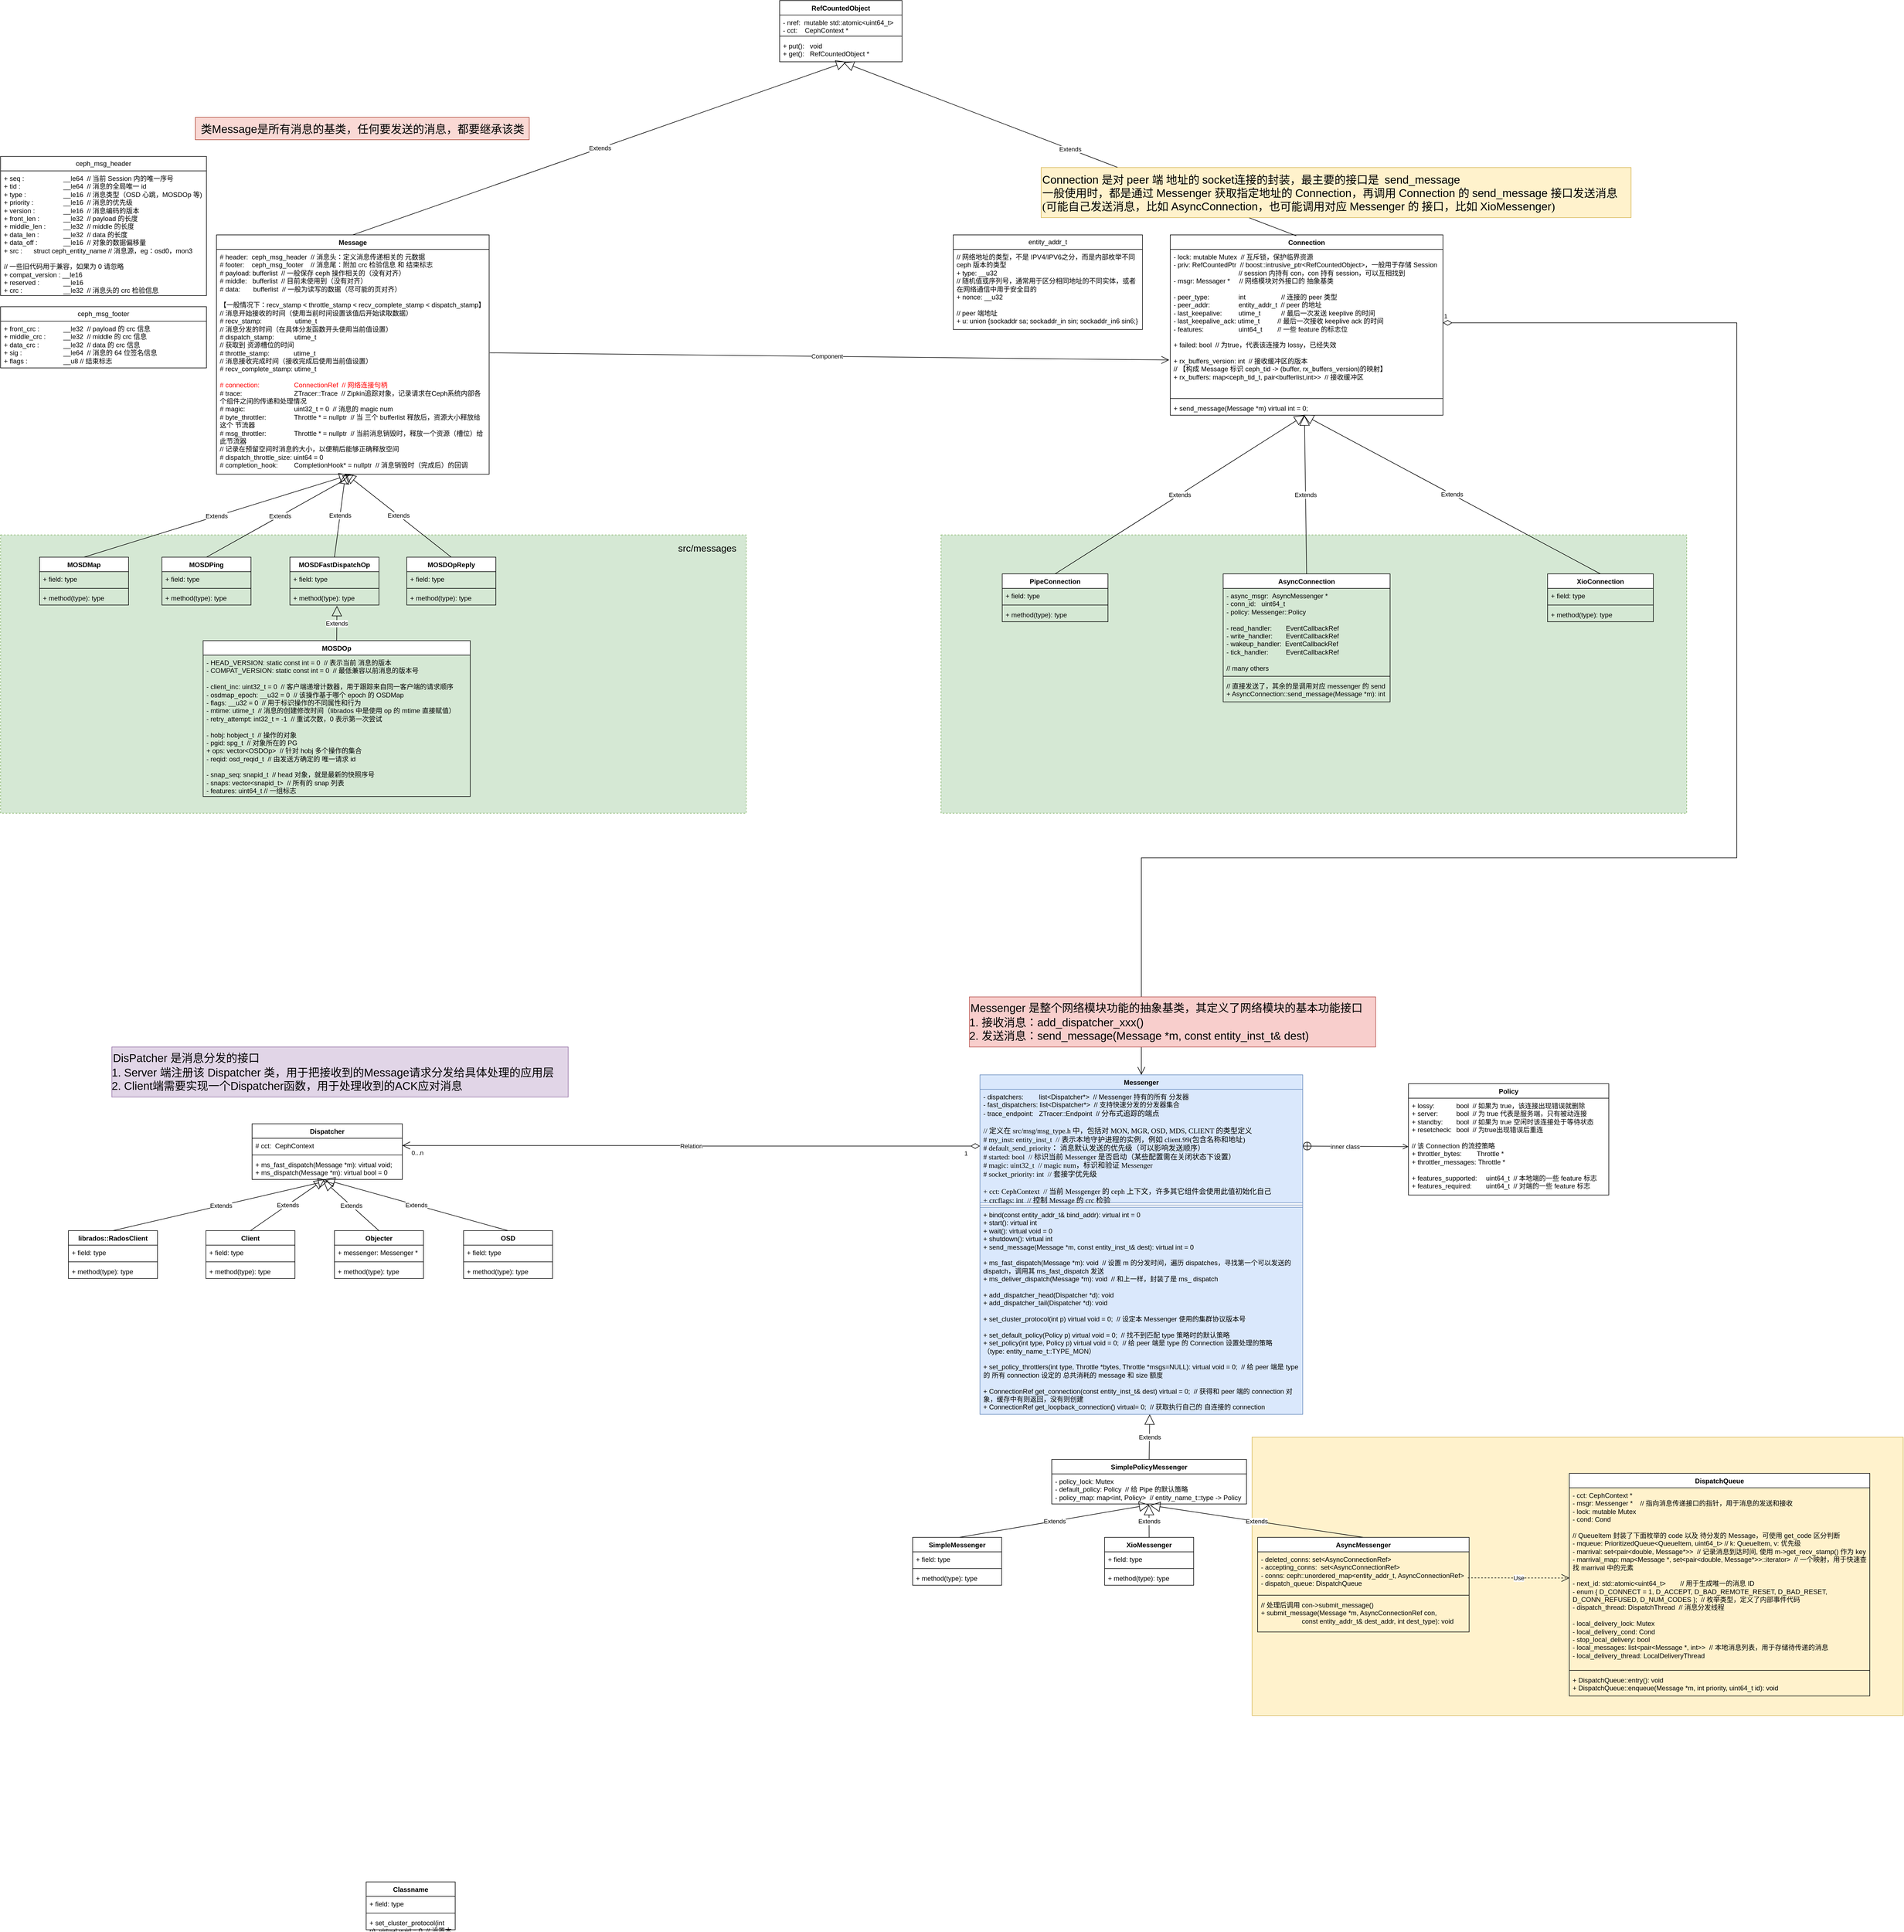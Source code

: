 <mxfile version="24.2.2" type="github">
  <diagram name="第 1 页" id="wHKWAx3UkNSvwidnDVWt">
    <mxGraphModel dx="4780" dy="3902" grid="1" gridSize="10" guides="1" tooltips="1" connect="1" arrows="1" fold="1" page="1" pageScale="1" pageWidth="827" pageHeight="1169" background="none" math="0" shadow="0">
      <root>
        <mxCell id="0" />
        <mxCell id="1" parent="0" />
        <mxCell id="QgA-dz_zXuOLvlTgo4UR-148" value="" style="rounded=0;whiteSpace=wrap;html=1;fillColor=#fff2cc;strokeColor=#d6b656;" parent="1" vertex="1">
          <mxGeometry x="2259" y="2451" width="1170" height="500" as="geometry" />
        </mxCell>
        <mxCell id="QgA-dz_zXuOLvlTgo4UR-40" value="" style="rounded=0;whiteSpace=wrap;html=1;labelBorderColor=none;fillColor=#d5e8d4;strokeColor=#82b366;dashed=1;" parent="1" vertex="1">
          <mxGeometry x="10" y="830" width="1340" height="500" as="geometry" />
        </mxCell>
        <mxCell id="QgA-dz_zXuOLvlTgo4UR-1" value="RefCountedObject" style="swimlane;fontStyle=1;align=center;verticalAlign=top;childLayout=stackLayout;horizontal=1;startSize=26;horizontalStack=0;resizeParent=1;resizeParentMax=0;resizeLast=0;collapsible=1;marginBottom=0;whiteSpace=wrap;html=1;" parent="1" vertex="1">
          <mxGeometry x="1410" y="-130" width="220" height="110" as="geometry">
            <mxRectangle x="410" y="480" width="140" height="30" as="alternateBounds" />
          </mxGeometry>
        </mxCell>
        <mxCell id="QgA-dz_zXuOLvlTgo4UR-2" value="- nref:&amp;nbsp; mutable std::atomic&amp;lt;uint64_t&amp;gt;&lt;div&gt;- cct:&amp;nbsp; &amp;nbsp; CephContext *&lt;/div&gt;" style="text;strokeColor=none;fillColor=none;align=left;verticalAlign=top;spacingLeft=4;spacingRight=4;overflow=hidden;rotatable=0;points=[[0,0.5],[1,0.5]];portConstraint=eastwest;whiteSpace=wrap;html=1;" parent="QgA-dz_zXuOLvlTgo4UR-1" vertex="1">
          <mxGeometry y="26" width="220" height="34" as="geometry" />
        </mxCell>
        <mxCell id="QgA-dz_zXuOLvlTgo4UR-3" value="" style="line;strokeWidth=1;fillColor=none;align=left;verticalAlign=middle;spacingTop=-1;spacingLeft=3;spacingRight=3;rotatable=0;labelPosition=right;points=[];portConstraint=eastwest;strokeColor=inherit;" parent="QgA-dz_zXuOLvlTgo4UR-1" vertex="1">
          <mxGeometry y="60" width="220" height="8" as="geometry" />
        </mxCell>
        <mxCell id="QgA-dz_zXuOLvlTgo4UR-4" value="+ put():&amp;nbsp; &amp;nbsp;void&lt;div&gt;+ get():&amp;nbsp; &amp;nbsp;RefCountedObject *&lt;/div&gt;" style="text;strokeColor=none;fillColor=none;align=left;verticalAlign=top;spacingLeft=4;spacingRight=4;overflow=hidden;rotatable=0;points=[[0,0.5],[1,0.5]];portConstraint=eastwest;whiteSpace=wrap;html=1;" parent="QgA-dz_zXuOLvlTgo4UR-1" vertex="1">
          <mxGeometry y="68" width="220" height="42" as="geometry" />
        </mxCell>
        <mxCell id="QgA-dz_zXuOLvlTgo4UR-5" value="Message" style="swimlane;fontStyle=1;align=center;verticalAlign=top;childLayout=stackLayout;horizontal=1;startSize=26;horizontalStack=0;resizeParent=1;resizeParentMax=0;resizeLast=0;collapsible=1;marginBottom=0;whiteSpace=wrap;html=1;" parent="1" vertex="1">
          <mxGeometry x="398" y="291" width="490" height="430" as="geometry" />
        </mxCell>
        <mxCell id="QgA-dz_zXuOLvlTgo4UR-6" value="# header:&amp;nbsp; ceph_msg_header&amp;nbsp; // 消息头：定义消息传递相关的 元数据&lt;div&gt;# footer:&amp;nbsp; &amp;nbsp; ceph_msg_footer&amp;nbsp; &amp;nbsp; // 消息尾：附加 crc 检验信息 和 结束标志&lt;/div&gt;&lt;div&gt;# payload: bufferlist&amp;nbsp; // 一般保存 ceph 操作相关的（没有对齐）&lt;/div&gt;&lt;div&gt;# middle:&amp;nbsp; &amp;nbsp;bufferlist&amp;nbsp; // 目前未使用到（没有对齐）&lt;/div&gt;&lt;div&gt;# data:&amp;nbsp; &amp;nbsp; &amp;nbsp; &amp;nbsp;bufferlist&amp;nbsp; // 一般为读写的数据（尽可能的页对齐）&lt;/div&gt;&lt;div&gt;&lt;span style=&quot;background-color: initial;&quot;&gt;&lt;br&gt;&lt;/span&gt;&lt;/div&gt;&lt;div&gt;&lt;span style=&quot;background-color: initial;&quot;&gt;【一般情况下：&lt;/span&gt;&lt;span style=&quot;background-color: initial;&quot;&gt;recv_stamp &amp;lt;&amp;nbsp;&lt;/span&gt;&lt;span style=&quot;background-color: initial;&quot;&gt;throttle_stamp &amp;lt;&amp;nbsp;&lt;/span&gt;&lt;span style=&quot;background-color: initial;&quot;&gt;recv_complete_stamp &amp;lt;&amp;nbsp;&lt;/span&gt;&lt;span style=&quot;background-color: initial;&quot;&gt;dispatch_stamp&lt;/span&gt;&lt;span style=&quot;background-color: initial;&quot;&gt;】&lt;/span&gt;&lt;/div&gt;&lt;div&gt;// 消息开始接收的时间（使用当前时间设置该值后开始读取数据）&lt;span style=&quot;background-color: initial;&quot;&gt;&lt;br&gt;&lt;/span&gt;&lt;/div&gt;&lt;div&gt;&lt;span style=&quot;background-color: initial;&quot;&gt;# recv_stamp:&amp;nbsp; &amp;nbsp; &amp;nbsp; &amp;nbsp; &amp;nbsp; &amp;nbsp; &amp;nbsp; &amp;nbsp; &amp;nbsp; utime_t&lt;/span&gt;&lt;br&gt;&lt;/div&gt;&lt;div&gt;// 消息分发的时间（在具体分发函数开头使用当前值设置）&lt;/div&gt;&lt;div&gt;# dispatch_stamp:&amp;nbsp; &amp;nbsp; &amp;nbsp; &amp;nbsp; &amp;nbsp; &amp;nbsp;utime_t&lt;/div&gt;&lt;div&gt;// 获取到 资源槽位的时间&lt;/div&gt;&lt;div&gt;# throttle_stamp:&amp;nbsp; &amp;nbsp; &amp;nbsp; &amp;nbsp; &amp;nbsp; &amp;nbsp; &amp;nbsp;utime_t&lt;/div&gt;&lt;div&gt;// 消息接收完成时间（接收完成后使用当前值设置）&lt;/div&gt;&lt;div&gt;# recv_complete_stamp: utime_t&lt;/div&gt;&lt;div&gt;&lt;br&gt;&lt;/div&gt;&lt;div&gt;&lt;font color=&quot;#ff0000&quot;&gt;# connection: &lt;span style=&quot;white-space: pre;&quot;&gt;&#x9;&lt;/span&gt;&lt;span style=&quot;white-space: pre;&quot;&gt;&#x9;&lt;span style=&quot;white-space: pre;&quot;&gt;&#x9;&lt;/span&gt;&lt;/span&gt;ConnectionRef&amp;nbsp; // 网络连接句柄&lt;/font&gt;&lt;/div&gt;&lt;div&gt;#&amp;nbsp;trace:&amp;nbsp;&lt;span style=&quot;white-space: pre;&quot;&gt;&#x9;&lt;/span&gt;&amp;nbsp; &amp;nbsp; &amp;nbsp; &amp;nbsp;&lt;span style=&quot;white-space: pre;&quot;&gt;&#x9;&lt;/span&gt;&lt;span style=&quot;white-space: pre;&quot;&gt;&#x9;&lt;/span&gt;&lt;span style=&quot;white-space: pre;&quot;&gt;&#x9;&lt;/span&gt;ZTracer::Trace&amp;nbsp; //&amp;nbsp;Zipkin追踪对象，记录请求在Ceph系统内部各个组件之间的传递和处理情况&lt;/div&gt;&lt;div&gt;# magic: &lt;span style=&quot;white-space: pre;&quot;&gt;&#x9;&lt;/span&gt;&amp;nbsp; &amp;nbsp; &amp;nbsp; &amp;nbsp;&lt;span style=&quot;white-space: pre;&quot;&gt;&#x9;&lt;/span&gt;&lt;span style=&quot;white-space: pre;&quot;&gt;&#x9;&lt;/span&gt;&lt;span style=&quot;white-space: pre;&quot;&gt;&#x9;&lt;/span&gt;uint32_t = 0&amp;nbsp; // 消息的 magic num&lt;br&gt;#&amp;nbsp;byte_throttler:&amp;nbsp;&amp;nbsp;&lt;span style=&quot;white-space: pre;&quot;&gt;&#x9;&lt;/span&gt;&lt;span style=&quot;white-space: pre;&quot;&gt;&#x9;&lt;/span&gt;Throttle * = nullptr&amp;nbsp; // 当 三个 bufferlist 释放后，资源大小释放给这个 节流器&lt;/div&gt;&lt;div&gt;#&amp;nbsp;msg_throttler:&amp;nbsp;&amp;nbsp;&lt;span style=&quot;white-space: pre;&quot;&gt;&#x9;&lt;/span&gt;&lt;span style=&quot;white-space: pre;&quot;&gt;&#x9;&lt;/span&gt;&lt;span style=&quot;background-color: initial;&quot;&gt;Throttle * = nullptr&amp;nbsp; // 当前消息销毁时，释放一个资源（槽位）给此节流器&lt;/span&gt;&lt;/div&gt;&lt;div&gt;&lt;span style=&quot;background-color: initial;&quot;&gt;//&amp;nbsp;&lt;/span&gt;&lt;span style=&quot;background-color: initial;&quot;&gt;记录在预留空间时消息的大小，以便稍后能够正确释放空间&lt;/span&gt;&lt;/div&gt;&lt;div&gt;&lt;span style=&quot;background-color: initial;&quot;&gt;#&amp;nbsp;&lt;/span&gt;&lt;span style=&quot;background-color: initial;&quot;&gt;dispatch_throttle_size: uint64 = 0&lt;/span&gt;&lt;/div&gt;&lt;div&gt;&lt;span style=&quot;background-color: initial;&quot;&gt;#&amp;nbsp;&lt;/span&gt;&lt;span style=&quot;background-color: initial;&quot;&gt;completion_hook:&amp;nbsp;&lt;span style=&quot;white-space: pre;&quot;&gt;&#x9;&lt;/span&gt;&lt;/span&gt;&lt;span style=&quot;background-color: initial;&quot;&gt;CompletionHook* = nullptr&amp;nbsp; // 消息销毁时（完成后）的回调&lt;/span&gt;&lt;/div&gt;" style="text;strokeColor=none;fillColor=none;align=left;verticalAlign=top;spacingLeft=4;spacingRight=4;overflow=hidden;rotatable=0;points=[[0,0.5],[1,0.5]];portConstraint=eastwest;whiteSpace=wrap;html=1;" parent="QgA-dz_zXuOLvlTgo4UR-5" vertex="1">
          <mxGeometry y="26" width="490" height="404" as="geometry" />
        </mxCell>
        <mxCell id="QgA-dz_zXuOLvlTgo4UR-11" value="Extends" style="endArrow=block;endSize=16;endFill=0;html=1;rounded=0;exitX=0.5;exitY=0;exitDx=0;exitDy=0;" parent="1" source="QgA-dz_zXuOLvlTgo4UR-5" edge="1">
          <mxGeometry width="160" relative="1" as="geometry">
            <mxPoint x="613" y="340" as="sourcePoint" />
            <mxPoint x="1530" y="-20" as="targetPoint" />
          </mxGeometry>
        </mxCell>
        <mxCell id="QgA-dz_zXuOLvlTgo4UR-14" value="ceph_msg_header" style="swimlane;fontStyle=0;childLayout=stackLayout;horizontal=1;startSize=26;fillColor=none;horizontalStack=0;resizeParent=1;resizeParentMax=0;resizeLast=0;collapsible=1;marginBottom=0;whiteSpace=wrap;html=1;" parent="1" vertex="1">
          <mxGeometry x="10" y="150" width="370" height="250" as="geometry" />
        </mxCell>
        <mxCell id="QgA-dz_zXuOLvlTgo4UR-16" value="&lt;div&gt;+ seq : &lt;span style=&quot;white-space: pre;&quot;&gt;&#x9;&lt;/span&gt;&lt;span style=&quot;white-space: pre;&quot;&gt;&#x9;&lt;span style=&quot;white-space: pre;&quot;&gt;&#x9;&lt;/span&gt;&lt;/span&gt;__le64&amp;nbsp; // 当前 Session 内的唯一序号&lt;/div&gt;&lt;div&gt;+ tid : &lt;span style=&quot;white-space: pre;&quot;&gt;&#x9;&lt;/span&gt;&lt;span style=&quot;white-space: pre;&quot;&gt;&#x9;&lt;span style=&quot;white-space: pre;&quot;&gt;&#x9;&lt;/span&gt;&lt;/span&gt;__le64&amp;nbsp; // 消息的全局唯一 id&lt;/div&gt;&lt;div&gt;+ type : &lt;span style=&quot;white-space: pre;&quot;&gt;&#x9;&lt;span style=&quot;white-space: pre;&quot;&gt;&#x9;&lt;/span&gt;&lt;/span&gt;&lt;span style=&quot;white-space: pre;&quot;&gt;&#x9;&lt;/span&gt;__le16&amp;nbsp;&amp;nbsp;&lt;span style=&quot;background-color: initial;&quot;&gt;// 消息类型（OSD 心跳，MOSDOp 等)&lt;/span&gt;&lt;span style=&quot;background-color: initial;&quot;&gt;&amp;nbsp;&lt;/span&gt;&lt;/div&gt;&lt;div&gt;+ priority :&lt;span style=&quot;white-space: pre;&quot;&gt;&#x9;&lt;/span&gt;&lt;span style=&quot;white-space: pre;&quot;&gt;&#x9;&lt;/span&gt;__le16&amp;nbsp; // 消息的优先级&lt;/div&gt;&lt;div&gt;+ version : &lt;span style=&quot;white-space: pre;&quot;&gt;&#x9;&lt;/span&gt;&lt;span style=&quot;white-space: pre;&quot;&gt;&#x9;&lt;/span&gt;__le16&amp;nbsp; // 消息编码的版本&lt;/div&gt;&lt;div&gt;+ front_len : &lt;span style=&quot;white-space: pre;&quot;&gt;&#x9;&lt;/span&gt;&lt;span style=&quot;white-space: pre;&quot;&gt;&#x9;&lt;/span&gt;__le32&amp;nbsp; // payload 的长度&lt;/div&gt;&lt;div&gt;+ middle_len : &lt;span style=&quot;white-space: pre;&quot;&gt;&#x9;&lt;/span&gt;__le32&amp;nbsp; // middle 的长度&lt;/div&gt;&lt;div&gt;+ data_len : &lt;span style=&quot;white-space: pre;&quot;&gt;&#x9;&lt;/span&gt;&lt;span style=&quot;white-space: pre;&quot;&gt;&#x9;&lt;/span&gt;__le32&amp;nbsp; // data 的长度&lt;/div&gt;&lt;div&gt;+ data_off :&lt;span style=&quot;white-space: pre;&quot;&gt;&#x9;&lt;/span&gt;&lt;span style=&quot;white-space: pre;&quot;&gt;&#x9;&lt;/span&gt;__le16&amp;nbsp; // 对象的数据偏移量&lt;/div&gt;&lt;div&gt;+ src : &lt;span style=&quot;white-space: pre;&quot;&gt;&#x9;&lt;/span&gt;struct ceph_entity_name // 消息源，eg：osd0，mon3&lt;/div&gt;&lt;div&gt;&lt;br&gt;&lt;/div&gt;&lt;div&gt;// 一些旧代码用于兼容，如果为 0 请忽略&lt;/div&gt;&lt;div&gt;+ compat_version : __le16&lt;/div&gt;&lt;div&gt;+ reserved : &lt;span style=&quot;white-space: pre;&quot;&gt;&#x9;&lt;/span&gt;&lt;span style=&quot;white-space: pre;&quot;&gt;&#x9;&lt;/span&gt;__le16&lt;/div&gt;&lt;div&gt;+ crc : &lt;span style=&quot;white-space: pre;&quot;&gt;&#x9;&lt;/span&gt;&lt;span style=&quot;white-space: pre;&quot;&gt;&#x9;&lt;/span&gt;&lt;span style=&quot;white-space: pre;&quot;&gt;&#x9;&lt;/span&gt;__le32&amp;nbsp; // 消息头的 crc 检验信息&lt;/div&gt;" style="text;strokeColor=none;fillColor=none;align=left;verticalAlign=top;spacingLeft=4;spacingRight=4;overflow=hidden;rotatable=0;points=[[0,0.5],[1,0.5]];portConstraint=eastwest;whiteSpace=wrap;html=1;" parent="QgA-dz_zXuOLvlTgo4UR-14" vertex="1">
          <mxGeometry y="26" width="370" height="224" as="geometry" />
        </mxCell>
        <mxCell id="QgA-dz_zXuOLvlTgo4UR-18" value="ceph_msg_footer" style="swimlane;fontStyle=0;childLayout=stackLayout;horizontal=1;startSize=26;fillColor=none;horizontalStack=0;resizeParent=1;resizeParentMax=0;resizeLast=0;collapsible=1;marginBottom=0;whiteSpace=wrap;html=1;" parent="1" vertex="1">
          <mxGeometry x="10" y="420" width="370" height="110" as="geometry" />
        </mxCell>
        <mxCell id="QgA-dz_zXuOLvlTgo4UR-19" value="&lt;div&gt;&lt;span style=&quot;background-color: initial;&quot;&gt;+&amp;nbsp;&lt;/span&gt;&lt;span style=&quot;background-color: initial;&quot;&gt;front_crc&lt;/span&gt;&lt;span style=&quot;background-color: initial;&quot;&gt;&amp;nbsp;: &lt;/span&gt;&lt;span style=&quot;background-color: initial; white-space: pre;&quot;&gt;&#x9;&lt;/span&gt;&lt;span style=&quot;background-color: initial; white-space: pre;&quot;&gt;&#x9;&lt;/span&gt;&lt;span style=&quot;background-color: initial;&quot;&gt;__le32&amp;nbsp; // payload 的 crc 信息&lt;/span&gt;&lt;/div&gt;&lt;div&gt;+ middle_crc&amp;nbsp;: &lt;span style=&quot;white-space: pre;&quot;&gt;&#x9;&lt;/span&gt;__le32&amp;nbsp; // middle 的 crc 信息&lt;/div&gt;&lt;div&gt;+ data_crc : &lt;span style=&quot;white-space: pre;&quot;&gt;&#x9;&lt;/span&gt;&lt;span style=&quot;white-space: pre;&quot;&gt;&#x9;&lt;/span&gt;__le32&amp;nbsp; // data 的 crc 信息&lt;/div&gt;&lt;div&gt;+ sig :&lt;span style=&quot;white-space: pre;&quot;&gt;&#x9;&lt;/span&gt;&lt;span style=&quot;white-space: pre;&quot;&gt;&#x9;&lt;span style=&quot;white-space: pre;&quot;&gt;&#x9;&lt;/span&gt;&lt;/span&gt;__le64&amp;nbsp; // 消息的 64 位签名信息&lt;/div&gt;&lt;div&gt;+ flags : &lt;span style=&quot;white-space: pre;&quot;&gt;&#x9;&lt;span style=&quot;white-space: pre;&quot;&gt;&#x9;&lt;/span&gt;&lt;span style=&quot;white-space: pre;&quot;&gt;&#x9;&lt;/span&gt;&lt;/span&gt;__u8&amp;nbsp;// 结束标志&lt;/div&gt;" style="text;strokeColor=none;fillColor=none;align=left;verticalAlign=top;spacingLeft=4;spacingRight=4;overflow=hidden;rotatable=0;points=[[0,0.5],[1,0.5]];portConstraint=eastwest;whiteSpace=wrap;html=1;" parent="QgA-dz_zXuOLvlTgo4UR-18" vertex="1">
          <mxGeometry y="26" width="370" height="84" as="geometry" />
        </mxCell>
        <mxCell id="QgA-dz_zXuOLvlTgo4UR-20" value="MOSDMap" style="swimlane;fontStyle=1;align=center;verticalAlign=top;childLayout=stackLayout;horizontal=1;startSize=26;horizontalStack=0;resizeParent=1;resizeParentMax=0;resizeLast=0;collapsible=1;marginBottom=0;whiteSpace=wrap;html=1;" parent="1" vertex="1">
          <mxGeometry x="80" y="870" width="160" height="86" as="geometry" />
        </mxCell>
        <mxCell id="QgA-dz_zXuOLvlTgo4UR-21" value="+ field: type" style="text;strokeColor=none;fillColor=none;align=left;verticalAlign=top;spacingLeft=4;spacingRight=4;overflow=hidden;rotatable=0;points=[[0,0.5],[1,0.5]];portConstraint=eastwest;whiteSpace=wrap;html=1;" parent="QgA-dz_zXuOLvlTgo4UR-20" vertex="1">
          <mxGeometry y="26" width="160" height="26" as="geometry" />
        </mxCell>
        <mxCell id="QgA-dz_zXuOLvlTgo4UR-22" value="" style="line;strokeWidth=1;fillColor=none;align=left;verticalAlign=middle;spacingTop=-1;spacingLeft=3;spacingRight=3;rotatable=0;labelPosition=right;points=[];portConstraint=eastwest;strokeColor=inherit;" parent="QgA-dz_zXuOLvlTgo4UR-20" vertex="1">
          <mxGeometry y="52" width="160" height="8" as="geometry" />
        </mxCell>
        <mxCell id="QgA-dz_zXuOLvlTgo4UR-23" value="+ method(type): type" style="text;strokeColor=none;fillColor=none;align=left;verticalAlign=top;spacingLeft=4;spacingRight=4;overflow=hidden;rotatable=0;points=[[0,0.5],[1,0.5]];portConstraint=eastwest;whiteSpace=wrap;html=1;" parent="QgA-dz_zXuOLvlTgo4UR-20" vertex="1">
          <mxGeometry y="60" width="160" height="26" as="geometry" />
        </mxCell>
        <mxCell id="QgA-dz_zXuOLvlTgo4UR-24" value="MOSDPing" style="swimlane;fontStyle=1;align=center;verticalAlign=top;childLayout=stackLayout;horizontal=1;startSize=26;horizontalStack=0;resizeParent=1;resizeParentMax=0;resizeLast=0;collapsible=1;marginBottom=0;whiteSpace=wrap;html=1;" parent="1" vertex="1">
          <mxGeometry x="300" y="870" width="160" height="86" as="geometry" />
        </mxCell>
        <mxCell id="QgA-dz_zXuOLvlTgo4UR-25" value="+ field: type" style="text;strokeColor=none;fillColor=none;align=left;verticalAlign=top;spacingLeft=4;spacingRight=4;overflow=hidden;rotatable=0;points=[[0,0.5],[1,0.5]];portConstraint=eastwest;whiteSpace=wrap;html=1;" parent="QgA-dz_zXuOLvlTgo4UR-24" vertex="1">
          <mxGeometry y="26" width="160" height="26" as="geometry" />
        </mxCell>
        <mxCell id="QgA-dz_zXuOLvlTgo4UR-26" value="" style="line;strokeWidth=1;fillColor=none;align=left;verticalAlign=middle;spacingTop=-1;spacingLeft=3;spacingRight=3;rotatable=0;labelPosition=right;points=[];portConstraint=eastwest;strokeColor=inherit;" parent="QgA-dz_zXuOLvlTgo4UR-24" vertex="1">
          <mxGeometry y="52" width="160" height="8" as="geometry" />
        </mxCell>
        <mxCell id="QgA-dz_zXuOLvlTgo4UR-27" value="+ method(type): type" style="text;strokeColor=none;fillColor=none;align=left;verticalAlign=top;spacingLeft=4;spacingRight=4;overflow=hidden;rotatable=0;points=[[0,0.5],[1,0.5]];portConstraint=eastwest;whiteSpace=wrap;html=1;" parent="QgA-dz_zXuOLvlTgo4UR-24" vertex="1">
          <mxGeometry y="60" width="160" height="26" as="geometry" />
        </mxCell>
        <mxCell id="QgA-dz_zXuOLvlTgo4UR-28" value="MOSDFastDispatchOp" style="swimlane;fontStyle=1;align=center;verticalAlign=top;childLayout=stackLayout;horizontal=1;startSize=26;horizontalStack=0;resizeParent=1;resizeParentMax=0;resizeLast=0;collapsible=1;marginBottom=0;whiteSpace=wrap;html=1;" parent="1" vertex="1">
          <mxGeometry x="530" y="870" width="160" height="86" as="geometry" />
        </mxCell>
        <mxCell id="QgA-dz_zXuOLvlTgo4UR-29" value="+ field: type" style="text;strokeColor=none;fillColor=none;align=left;verticalAlign=top;spacingLeft=4;spacingRight=4;overflow=hidden;rotatable=0;points=[[0,0.5],[1,0.5]];portConstraint=eastwest;whiteSpace=wrap;html=1;" parent="QgA-dz_zXuOLvlTgo4UR-28" vertex="1">
          <mxGeometry y="26" width="160" height="26" as="geometry" />
        </mxCell>
        <mxCell id="QgA-dz_zXuOLvlTgo4UR-30" value="" style="line;strokeWidth=1;fillColor=none;align=left;verticalAlign=middle;spacingTop=-1;spacingLeft=3;spacingRight=3;rotatable=0;labelPosition=right;points=[];portConstraint=eastwest;strokeColor=inherit;" parent="QgA-dz_zXuOLvlTgo4UR-28" vertex="1">
          <mxGeometry y="52" width="160" height="8" as="geometry" />
        </mxCell>
        <mxCell id="QgA-dz_zXuOLvlTgo4UR-31" value="+ method(type): type" style="text;strokeColor=none;fillColor=none;align=left;verticalAlign=top;spacingLeft=4;spacingRight=4;overflow=hidden;rotatable=0;points=[[0,0.5],[1,0.5]];portConstraint=eastwest;whiteSpace=wrap;html=1;" parent="QgA-dz_zXuOLvlTgo4UR-28" vertex="1">
          <mxGeometry y="60" width="160" height="26" as="geometry" />
        </mxCell>
        <mxCell id="QgA-dz_zXuOLvlTgo4UR-32" value="MOSDOpReply" style="swimlane;fontStyle=1;align=center;verticalAlign=top;childLayout=stackLayout;horizontal=1;startSize=26;horizontalStack=0;resizeParent=1;resizeParentMax=0;resizeLast=0;collapsible=1;marginBottom=0;whiteSpace=wrap;html=1;" parent="1" vertex="1">
          <mxGeometry x="740" y="870" width="160" height="86" as="geometry" />
        </mxCell>
        <mxCell id="QgA-dz_zXuOLvlTgo4UR-33" value="+ field: type" style="text;strokeColor=none;fillColor=none;align=left;verticalAlign=top;spacingLeft=4;spacingRight=4;overflow=hidden;rotatable=0;points=[[0,0.5],[1,0.5]];portConstraint=eastwest;whiteSpace=wrap;html=1;" parent="QgA-dz_zXuOLvlTgo4UR-32" vertex="1">
          <mxGeometry y="26" width="160" height="26" as="geometry" />
        </mxCell>
        <mxCell id="QgA-dz_zXuOLvlTgo4UR-34" value="" style="line;strokeWidth=1;fillColor=none;align=left;verticalAlign=middle;spacingTop=-1;spacingLeft=3;spacingRight=3;rotatable=0;labelPosition=right;points=[];portConstraint=eastwest;strokeColor=inherit;" parent="QgA-dz_zXuOLvlTgo4UR-32" vertex="1">
          <mxGeometry y="52" width="160" height="8" as="geometry" />
        </mxCell>
        <mxCell id="QgA-dz_zXuOLvlTgo4UR-35" value="+ method(type): type" style="text;strokeColor=none;fillColor=none;align=left;verticalAlign=top;spacingLeft=4;spacingRight=4;overflow=hidden;rotatable=0;points=[[0,0.5],[1,0.5]];portConstraint=eastwest;whiteSpace=wrap;html=1;" parent="QgA-dz_zXuOLvlTgo4UR-32" vertex="1">
          <mxGeometry y="60" width="160" height="26" as="geometry" />
        </mxCell>
        <mxCell id="QgA-dz_zXuOLvlTgo4UR-36" value="MOSDOp" style="swimlane;fontStyle=1;align=center;verticalAlign=top;childLayout=stackLayout;horizontal=1;startSize=26;horizontalStack=0;resizeParent=1;resizeParentMax=0;resizeLast=0;collapsible=1;marginBottom=0;whiteSpace=wrap;html=1;" parent="1" vertex="1">
          <mxGeometry x="374" y="1020" width="480" height="280" as="geometry" />
        </mxCell>
        <mxCell id="QgA-dz_zXuOLvlTgo4UR-37" value="&lt;div&gt;-&amp;nbsp;HEAD_VERSION: static const int = 0&amp;nbsp; // 表示当前 消息的版本&lt;/div&gt;&lt;div&gt;-&amp;nbsp;COMPAT_VERSION:&amp;nbsp;&lt;span style=&quot;background-color: initial;&quot;&gt;static const int = 0&amp;nbsp; // 最低兼容以前消息的版本号&lt;/span&gt;&lt;/div&gt;&lt;div&gt;&lt;br&gt;&lt;/div&gt;- client_inc:&amp;nbsp;uint32_t = 0&amp;nbsp; //&amp;nbsp;客户端递增计数器，用于跟踪来自同一客户端的请求顺序&lt;div&gt;-&amp;nbsp;osdmap_epoch:&amp;nbsp;__u32 = 0&amp;nbsp; // 该操作基于哪个 epoch 的 OSDMap&lt;/div&gt;&lt;div&gt;- flags:&amp;nbsp;__u32 = 0&amp;nbsp; //&amp;nbsp;用于标识操作的不同属性和行为&lt;/div&gt;&lt;div&gt;-&amp;nbsp;mtime:&amp;nbsp;utime_t&amp;nbsp; // 消息的创建修改时间（librados 中是使用 op 的 mtime 直接赋值）&lt;/div&gt;&lt;div&gt;-&amp;nbsp;retry_attempt: int32_t = -1&amp;nbsp; //&amp;nbsp;重试次数，0 表示第一次尝试&lt;/div&gt;&lt;div&gt;&lt;br&gt;&lt;/div&gt;&lt;div&gt;-&amp;nbsp;hobj:&amp;nbsp;hobject_t&amp;nbsp; //&amp;nbsp;操作的对象&lt;/div&gt;&lt;div&gt;-&amp;nbsp;pgid:&amp;nbsp;spg_t&amp;nbsp; //&amp;nbsp;对象所在的 PG&lt;/div&gt;&lt;div&gt;+&amp;nbsp;ops:&amp;nbsp;vector&amp;lt;OSDOp&amp;gt;&amp;nbsp; //&amp;nbsp;针对 hobj 多个操作的集合&lt;/div&gt;&lt;div&gt;-&amp;nbsp;reqid:&amp;nbsp;osd_reqid_t&amp;nbsp; // 由发送方确定的 唯一请求 id&lt;/div&gt;&lt;div&gt;&lt;br&gt;&lt;/div&gt;&lt;div&gt;-&amp;nbsp;snap_seq:&amp;nbsp;snapid_t&amp;nbsp; //&amp;nbsp;head 对象，就是最新的快照序号&lt;/div&gt;&lt;div&gt;-&amp;nbsp;snaps:&amp;nbsp;vector&amp;lt;snapid_t&amp;gt;&amp;nbsp; //&amp;nbsp;所有的 snap 列表&lt;/div&gt;&lt;div&gt;-&amp;nbsp;features:&amp;nbsp;uint64_t // 一组标志&lt;/div&gt;&lt;div&gt;&lt;br&gt;&lt;/div&gt;&lt;div&gt;&lt;br&gt;&lt;/div&gt;" style="text;strokeColor=none;fillColor=none;align=left;verticalAlign=top;spacingLeft=4;spacingRight=4;overflow=hidden;rotatable=0;points=[[0,0.5],[1,0.5]];portConstraint=eastwest;whiteSpace=wrap;html=1;" parent="QgA-dz_zXuOLvlTgo4UR-36" vertex="1">
          <mxGeometry y="26" width="480" height="254" as="geometry" />
        </mxCell>
        <mxCell id="QgA-dz_zXuOLvlTgo4UR-41" value="Extends" style="endArrow=block;endSize=16;endFill=0;html=1;rounded=0;exitX=0.5;exitY=0;exitDx=0;exitDy=0;entryX=0.488;entryY=1.003;entryDx=0;entryDy=0;entryPerimeter=0;" parent="1" source="QgA-dz_zXuOLvlTgo4UR-20" target="QgA-dz_zXuOLvlTgo4UR-6" edge="1">
          <mxGeometry width="160" relative="1" as="geometry">
            <mxPoint x="320" y="860" as="sourcePoint" />
            <mxPoint x="480" y="860" as="targetPoint" />
          </mxGeometry>
        </mxCell>
        <mxCell id="QgA-dz_zXuOLvlTgo4UR-42" value="Extends" style="endArrow=block;endSize=16;endFill=0;html=1;rounded=0;exitX=0.5;exitY=0;exitDx=0;exitDy=0;entryX=0.503;entryY=1.003;entryDx=0;entryDy=0;entryPerimeter=0;" parent="1" source="QgA-dz_zXuOLvlTgo4UR-24" target="QgA-dz_zXuOLvlTgo4UR-6" edge="1">
          <mxGeometry width="160" relative="1" as="geometry">
            <mxPoint x="170" y="880" as="sourcePoint" />
            <mxPoint x="652" y="733" as="targetPoint" />
          </mxGeometry>
        </mxCell>
        <mxCell id="QgA-dz_zXuOLvlTgo4UR-43" value="Extends" style="endArrow=block;endSize=16;endFill=0;html=1;rounded=0;exitX=0.5;exitY=0;exitDx=0;exitDy=0;" parent="1" source="QgA-dz_zXuOLvlTgo4UR-28" edge="1">
          <mxGeometry width="160" relative="1" as="geometry">
            <mxPoint x="390" y="880" as="sourcePoint" />
            <mxPoint x="630" y="720" as="targetPoint" />
          </mxGeometry>
        </mxCell>
        <mxCell id="QgA-dz_zXuOLvlTgo4UR-44" value="Extends" style="endArrow=block;endSize=16;endFill=0;html=1;rounded=0;exitX=0.5;exitY=0;exitDx=0;exitDy=0;" parent="1" source="QgA-dz_zXuOLvlTgo4UR-32" edge="1">
          <mxGeometry width="160" relative="1" as="geometry">
            <mxPoint x="780" y="840" as="sourcePoint" />
            <mxPoint x="630" y="720" as="targetPoint" />
          </mxGeometry>
        </mxCell>
        <mxCell id="QgA-dz_zXuOLvlTgo4UR-45" value="Extends" style="endArrow=block;endSize=16;endFill=0;html=1;rounded=0;exitX=0.5;exitY=0;exitDx=0;exitDy=0;entryX=0.528;entryY=1.058;entryDx=0;entryDy=0;entryPerimeter=0;" parent="1" source="QgA-dz_zXuOLvlTgo4UR-36" target="QgA-dz_zXuOLvlTgo4UR-31" edge="1">
          <mxGeometry width="160" relative="1" as="geometry">
            <mxPoint x="620" y="880" as="sourcePoint" />
            <mxPoint x="640" y="730" as="targetPoint" />
          </mxGeometry>
        </mxCell>
        <mxCell id="QgA-dz_zXuOLvlTgo4UR-47" value="&lt;font style=&quot;font-size: 17px;&quot;&gt;src/messages&lt;/font&gt;" style="text;html=1;align=center;verticalAlign=middle;whiteSpace=wrap;rounded=0;" parent="1" vertex="1">
          <mxGeometry x="1250" y="840" width="60" height="30" as="geometry" />
        </mxCell>
        <mxCell id="QgA-dz_zXuOLvlTgo4UR-48" value="Connection" style="swimlane;fontStyle=1;align=center;verticalAlign=top;childLayout=stackLayout;horizontal=1;startSize=26;horizontalStack=0;resizeParent=1;resizeParentMax=0;resizeLast=0;collapsible=1;marginBottom=0;whiteSpace=wrap;html=1;" parent="1" vertex="1">
          <mxGeometry x="2112" y="291" width="490" height="324" as="geometry" />
        </mxCell>
        <mxCell id="QgA-dz_zXuOLvlTgo4UR-49" value="- lock: mutable Mutex&amp;nbsp; // 互斥锁，保护临界资源&amp;nbsp;&lt;div&gt;-&amp;nbsp;priv:&amp;nbsp;RefCountedPtr&amp;nbsp; // boost::intrusive_ptr&amp;lt;RefCountedObject&amp;gt;，&lt;span style=&quot;background-color: initial;&quot;&gt;一般用于存储 Session&lt;/span&gt;&lt;/div&gt;&lt;div&gt;&lt;span style=&quot;white-space: pre;&quot;&gt;&#x9;&lt;/span&gt;&lt;span style=&quot;white-space: pre;&quot;&gt;&#x9;&lt;/span&gt;&lt;span style=&quot;white-space: pre;&quot;&gt;&#x9;&lt;/span&gt;&lt;span style=&quot;white-space: pre;&quot;&gt;&#x9;&lt;/span&gt;&amp;nbsp; &amp;nbsp;// &lt;span style=&quot;background-color: initial;&quot;&gt;session 内持有 con，con 持有&amp;nbsp;&lt;/span&gt;&lt;span style=&quot;background-color: initial;&quot;&gt;session，可以互相找到&lt;/span&gt;&lt;/div&gt;&lt;div&gt;- msgr: Messager *&amp;nbsp; &amp;nbsp; &amp;nbsp;// 网络模块对外接口的 抽象基类&lt;/div&gt;&lt;div&gt;&lt;br&gt;&lt;/div&gt;&lt;div&gt;- peer_type: &lt;span style=&quot;white-space: pre;&quot;&gt;&#x9;&lt;/span&gt;&lt;span style=&quot;white-space: pre;&quot;&gt;&#x9;&lt;/span&gt;&amp;nbsp; &amp;nbsp;int&amp;nbsp; &lt;span style=&quot;white-space: pre;&quot;&gt;&#x9;&lt;/span&gt;&lt;span style=&quot;white-space: pre;&quot;&gt;&#x9;&lt;/span&gt;&amp;nbsp; // 连接的 peer 类型&lt;/div&gt;&lt;div&gt;- peer_addr: &lt;span style=&quot;white-space: pre;&quot;&gt;&#x9;&lt;/span&gt;&lt;span style=&quot;white-space: pre;&quot;&gt;&#x9;&amp;nbsp;&lt;/span&gt;&amp;nbsp; entity_addr_t&amp;nbsp; // peer 的地址&lt;/div&gt;&lt;div&gt;-&amp;nbsp;last_keepalive: &lt;span style=&quot;white-space: pre;&quot;&gt;&#x9;&lt;/span&gt;&amp;nbsp; &amp;nbsp;utime_t&amp;nbsp; &lt;span style=&quot;white-space: pre;&quot;&gt;&#x9;&lt;/span&gt;&amp;nbsp; // 最后一次发送 keeplive 的时间&lt;/div&gt;&lt;div&gt;-&amp;nbsp;last_keepalive_ack: utime_t&amp;nbsp; &amp;nbsp;&lt;span style=&quot;white-space: pre;&quot;&gt;&#x9;&lt;/span&gt;// 最后一次接收 keeplive ack 的时间&lt;/div&gt;&lt;div&gt;-&amp;nbsp;features: &lt;span style=&quot;white-space: pre;&quot;&gt;&#x9;&lt;/span&gt;&lt;span style=&quot;white-space: pre;&quot;&gt;&#x9;&lt;/span&gt;&amp;nbsp; &amp;nbsp;uint64_t&amp;nbsp;&lt;span style=&quot;white-space: pre;&quot;&gt;&#x9;&lt;/span&gt;// 一些 feature 的标志位&lt;/div&gt;&lt;div&gt;&lt;br&gt;&lt;/div&gt;&lt;div&gt;+ failed: bool&amp;nbsp; // 为true，代表该连接为 lossy，已经失效&lt;/div&gt;&lt;div&gt;&lt;span style=&quot;background-color: initial;&quot;&gt;&amp;nbsp;&amp;nbsp;&lt;/span&gt;&lt;br&gt;&lt;/div&gt;&lt;div&gt;+&amp;nbsp;rx_buffers_version: int&amp;nbsp; // 接收缓冲区的版本&lt;/div&gt;&lt;div&gt;// 【&lt;span style=&quot;background-color: initial;&quot;&gt;构成 Message 标识 ceph_tid -&amp;gt; (buffer,&amp;nbsp;&lt;/span&gt;&lt;span style=&quot;background-color: initial; border-color: var(--border-color);&quot;&gt;rx_buffers_version&lt;/span&gt;&lt;span style=&quot;background-color: initial; border-color: var(--border-color);&quot;&gt;)的映射】&lt;/span&gt;&lt;/div&gt;&lt;div&gt;+&amp;nbsp;rx_buffers:&amp;nbsp;map&amp;lt;ceph_tid_t, pair&amp;lt;bufferlist,int&amp;gt;&amp;gt;&amp;nbsp; // 接收缓冲区&lt;/div&gt;&lt;div&gt;&lt;br&gt;&lt;/div&gt;" style="text;strokeColor=none;fillColor=none;align=left;verticalAlign=top;spacingLeft=4;spacingRight=4;overflow=hidden;rotatable=0;points=[[0,0.5],[1,0.5]];portConstraint=eastwest;whiteSpace=wrap;html=1;" parent="QgA-dz_zXuOLvlTgo4UR-48" vertex="1">
          <mxGeometry y="26" width="490" height="264" as="geometry" />
        </mxCell>
        <mxCell id="QgA-dz_zXuOLvlTgo4UR-50" value="" style="line;strokeWidth=1;fillColor=none;align=left;verticalAlign=middle;spacingTop=-1;spacingLeft=3;spacingRight=3;rotatable=0;labelPosition=right;points=[];portConstraint=eastwest;strokeColor=inherit;" parent="QgA-dz_zXuOLvlTgo4UR-48" vertex="1">
          <mxGeometry y="290" width="490" height="8" as="geometry" />
        </mxCell>
        <mxCell id="QgA-dz_zXuOLvlTgo4UR-51" value="+ send_message(Message *m) virtual int = 0;" style="text;strokeColor=none;fillColor=none;align=left;verticalAlign=top;spacingLeft=4;spacingRight=4;overflow=hidden;rotatable=0;points=[[0,0.5],[1,0.5]];portConstraint=eastwest;whiteSpace=wrap;html=1;" parent="QgA-dz_zXuOLvlTgo4UR-48" vertex="1">
          <mxGeometry y="298" width="490" height="26" as="geometry" />
        </mxCell>
        <mxCell id="QgA-dz_zXuOLvlTgo4UR-52" value="Extends" style="endArrow=block;endSize=16;endFill=0;html=1;rounded=0;entryX=0.522;entryY=1.031;entryDx=0;entryDy=0;entryPerimeter=0;exitX=0.462;exitY=0.005;exitDx=0;exitDy=0;exitPerimeter=0;" parent="1" target="QgA-dz_zXuOLvlTgo4UR-4" edge="1" source="QgA-dz_zXuOLvlTgo4UR-48">
          <mxGeometry width="160" relative="1" as="geometry">
            <mxPoint x="2370" y="290" as="sourcePoint" />
            <mxPoint x="1609" y="-190" as="targetPoint" />
          </mxGeometry>
        </mxCell>
        <mxCell id="QgA-dz_zXuOLvlTgo4UR-53" value="entity_addr_t" style="swimlane;fontStyle=0;childLayout=stackLayout;horizontal=1;startSize=26;fillColor=none;horizontalStack=0;resizeParent=1;resizeParentMax=0;resizeLast=0;collapsible=1;marginBottom=0;whiteSpace=wrap;html=1;" parent="1" vertex="1">
          <mxGeometry x="1722" y="291" width="340" height="170" as="geometry" />
        </mxCell>
        <mxCell id="QgA-dz_zXuOLvlTgo4UR-54" value="&lt;div&gt;//&amp;nbsp;网络地址的类型，不是 IPV4/IPV6之分，而是内部枚举不同ceph 版本的类型&lt;br&gt;&lt;/div&gt;&lt;div&gt;+ type: __u32&lt;/div&gt;&lt;div&gt;&lt;span style=&quot;background-color: initial;&quot;&gt;//&amp;nbsp;随机值或序列号，通常用于区分相同地址的不同实体，或者在网络通信中用于安全目的&lt;/span&gt;&amp;nbsp;&amp;nbsp;&lt;/div&gt;&lt;div&gt;+&amp;nbsp;nonce: __u32&amp;nbsp;&lt;/div&gt;&lt;div&gt;&lt;span style=&quot;background-color: initial;&quot;&gt;&lt;br&gt;&lt;/span&gt;&lt;/div&gt;&lt;div&gt;&lt;span style=&quot;background-color: initial;&quot;&gt;// peer 端地址&lt;/span&gt;&lt;/div&gt;&lt;div&gt;&lt;span style=&quot;background-color: initial;&quot;&gt;+&amp;nbsp;u: union {&lt;/span&gt;&lt;span style=&quot;background-color: initial;&quot;&gt;sockaddr sa;&amp;nbsp;&lt;/span&gt;&lt;span style=&quot;background-color: initial;&quot;&gt;sockaddr_in sin;&amp;nbsp;&lt;/span&gt;&lt;span style=&quot;background-color: initial;&quot;&gt;sockaddr_in6 sin6;&lt;/span&gt;&lt;span style=&quot;background-color: initial;&quot;&gt;}&lt;/span&gt;&lt;br&gt;&lt;/div&gt;" style="text;strokeColor=none;fillColor=none;align=left;verticalAlign=top;spacingLeft=4;spacingRight=4;overflow=hidden;rotatable=0;points=[[0,0.5],[1,0.5]];portConstraint=eastwest;whiteSpace=wrap;html=1;" parent="QgA-dz_zXuOLvlTgo4UR-53" vertex="1">
          <mxGeometry y="26" width="340" height="144" as="geometry" />
        </mxCell>
        <mxCell id="QgA-dz_zXuOLvlTgo4UR-55" value="" style="rounded=0;whiteSpace=wrap;html=1;labelBorderColor=none;fillColor=#d5e8d4;strokeColor=#82b366;dashed=1;" parent="1" vertex="1">
          <mxGeometry x="1700" y="830" width="1340" height="500" as="geometry" />
        </mxCell>
        <mxCell id="QgA-dz_zXuOLvlTgo4UR-57" value="PipeConnection" style="swimlane;fontStyle=1;align=center;verticalAlign=top;childLayout=stackLayout;horizontal=1;startSize=26;horizontalStack=0;resizeParent=1;resizeParentMax=0;resizeLast=0;collapsible=1;marginBottom=0;whiteSpace=wrap;html=1;" parent="1" vertex="1">
          <mxGeometry x="1810" y="900" width="190" height="86" as="geometry" />
        </mxCell>
        <mxCell id="QgA-dz_zXuOLvlTgo4UR-58" value="+ field: type" style="text;strokeColor=none;fillColor=none;align=left;verticalAlign=top;spacingLeft=4;spacingRight=4;overflow=hidden;rotatable=0;points=[[0,0.5],[1,0.5]];portConstraint=eastwest;whiteSpace=wrap;html=1;" parent="QgA-dz_zXuOLvlTgo4UR-57" vertex="1">
          <mxGeometry y="26" width="190" height="26" as="geometry" />
        </mxCell>
        <mxCell id="QgA-dz_zXuOLvlTgo4UR-59" value="" style="line;strokeWidth=1;fillColor=none;align=left;verticalAlign=middle;spacingTop=-1;spacingLeft=3;spacingRight=3;rotatable=0;labelPosition=right;points=[];portConstraint=eastwest;strokeColor=inherit;" parent="QgA-dz_zXuOLvlTgo4UR-57" vertex="1">
          <mxGeometry y="52" width="190" height="8" as="geometry" />
        </mxCell>
        <mxCell id="QgA-dz_zXuOLvlTgo4UR-60" value="+ method(type): type" style="text;strokeColor=none;fillColor=none;align=left;verticalAlign=top;spacingLeft=4;spacingRight=4;overflow=hidden;rotatable=0;points=[[0,0.5],[1,0.5]];portConstraint=eastwest;whiteSpace=wrap;html=1;" parent="QgA-dz_zXuOLvlTgo4UR-57" vertex="1">
          <mxGeometry y="60" width="190" height="26" as="geometry" />
        </mxCell>
        <mxCell id="QgA-dz_zXuOLvlTgo4UR-61" value="AsyncConnection" style="swimlane;fontStyle=1;align=center;verticalAlign=top;childLayout=stackLayout;horizontal=1;startSize=26;horizontalStack=0;resizeParent=1;resizeParentMax=0;resizeLast=0;collapsible=1;marginBottom=0;whiteSpace=wrap;html=1;" parent="1" vertex="1">
          <mxGeometry x="2207" y="900" width="300" height="230" as="geometry" />
        </mxCell>
        <mxCell id="QgA-dz_zXuOLvlTgo4UR-62" value="- async_msgr:&amp;nbsp;&amp;nbsp;AsyncMessenger *&lt;div&gt;-&amp;nbsp;conn_id:&amp;nbsp;&lt;span style=&quot;background-color: initial;&quot;&gt;&amp;nbsp; uint64_t&lt;/span&gt;&lt;/div&gt;&lt;div&gt;&lt;span style=&quot;background-color: initial;&quot;&gt;-&amp;nbsp;&lt;/span&gt;&lt;span style=&quot;background-color: initial;&quot;&gt;policy:&amp;nbsp;&lt;/span&gt;&lt;span style=&quot;background-color: initial;&quot;&gt;Messenger::Policy&lt;/span&gt;&lt;/div&gt;&lt;div&gt;&lt;span style=&quot;background-color: initial;&quot;&gt;&lt;br&gt;&lt;/span&gt;&lt;/div&gt;&lt;div&gt;&lt;span style=&quot;background-color: initial;&quot;&gt;-&amp;nbsp;&lt;/span&gt;&lt;span style=&quot;background-color: initial;&quot;&gt;read_handler:&amp;nbsp;&lt;span style=&quot;white-space: pre;&quot;&gt;&#x9;&lt;/span&gt;&lt;/span&gt;&lt;span style=&quot;background-color: initial;&quot;&gt;EventCallbackRef&lt;/span&gt;&lt;/div&gt;&lt;div&gt;&lt;span style=&quot;background-color: initial;&quot;&gt;-&amp;nbsp;&lt;/span&gt;&lt;span style=&quot;background-color: initial;&quot;&gt;write_handler:&amp;nbsp;&lt;span style=&quot;white-space: pre;&quot;&gt;&#x9;&lt;/span&gt;&lt;/span&gt;&lt;span style=&quot;background-color: initial;&quot;&gt;EventCallbackRef&lt;/span&gt;&lt;/div&gt;&lt;div&gt;&lt;span style=&quot;background-color: initial;&quot;&gt;-&amp;nbsp;&lt;/span&gt;&lt;span style=&quot;background-color: initial;&quot;&gt;wakeup_handler:&amp;nbsp; &lt;/span&gt;&lt;span style=&quot;background-color: initial;&quot;&gt;EventCallbackRef&lt;/span&gt;&lt;/div&gt;&lt;div&gt;&lt;span style=&quot;background-color: initial;&quot;&gt;-&amp;nbsp;&lt;/span&gt;&lt;span style=&quot;background-color: initial;&quot;&gt;tick_handler:&amp;nbsp;&lt;span style=&quot;white-space: pre;&quot;&gt;&#x9;&lt;/span&gt;&lt;/span&gt;&lt;span style=&quot;background-color: initial;&quot;&gt;EventCallbackRef&lt;/span&gt;&lt;/div&gt;&lt;div&gt;&lt;span style=&quot;background-color: initial;&quot;&gt;&lt;br&gt;&lt;/span&gt;&lt;/div&gt;&lt;div&gt;&lt;span style=&quot;background-color: initial;&quot;&gt;// many others&lt;/span&gt;&lt;/div&gt;" style="text;strokeColor=none;fillColor=none;align=left;verticalAlign=top;spacingLeft=4;spacingRight=4;overflow=hidden;rotatable=0;points=[[0,0.5],[1,0.5]];portConstraint=eastwest;whiteSpace=wrap;html=1;" parent="QgA-dz_zXuOLvlTgo4UR-61" vertex="1">
          <mxGeometry y="26" width="300" height="154" as="geometry" />
        </mxCell>
        <mxCell id="QgA-dz_zXuOLvlTgo4UR-63" value="" style="line;strokeWidth=1;fillColor=none;align=left;verticalAlign=middle;spacingTop=-1;spacingLeft=3;spacingRight=3;rotatable=0;labelPosition=right;points=[];portConstraint=eastwest;strokeColor=inherit;" parent="QgA-dz_zXuOLvlTgo4UR-61" vertex="1">
          <mxGeometry y="180" width="300" height="8" as="geometry" />
        </mxCell>
        <mxCell id="QgA-dz_zXuOLvlTgo4UR-64" value="&lt;div&gt;// 直接发送了，其余的是调用对应 messenger 的 send&lt;br&gt;&lt;/div&gt;&lt;div&gt;+ AsyncConnection::send_message(Message *m):&amp;nbsp;&lt;span style=&quot;background-color: initial;&quot;&gt;int&amp;nbsp;&lt;/span&gt;&lt;/div&gt;" style="text;strokeColor=none;fillColor=none;align=left;verticalAlign=top;spacingLeft=4;spacingRight=4;overflow=hidden;rotatable=0;points=[[0,0.5],[1,0.5]];portConstraint=eastwest;whiteSpace=wrap;html=1;" parent="QgA-dz_zXuOLvlTgo4UR-61" vertex="1">
          <mxGeometry y="188" width="300" height="42" as="geometry" />
        </mxCell>
        <mxCell id="QgA-dz_zXuOLvlTgo4UR-65" value="XioConnection" style="swimlane;fontStyle=1;align=center;verticalAlign=top;childLayout=stackLayout;horizontal=1;startSize=26;horizontalStack=0;resizeParent=1;resizeParentMax=0;resizeLast=0;collapsible=1;marginBottom=0;whiteSpace=wrap;html=1;" parent="1" vertex="1">
          <mxGeometry x="2790" y="900" width="190" height="86" as="geometry" />
        </mxCell>
        <mxCell id="QgA-dz_zXuOLvlTgo4UR-66" value="+ field: type" style="text;strokeColor=none;fillColor=none;align=left;verticalAlign=top;spacingLeft=4;spacingRight=4;overflow=hidden;rotatable=0;points=[[0,0.5],[1,0.5]];portConstraint=eastwest;whiteSpace=wrap;html=1;" parent="QgA-dz_zXuOLvlTgo4UR-65" vertex="1">
          <mxGeometry y="26" width="190" height="26" as="geometry" />
        </mxCell>
        <mxCell id="QgA-dz_zXuOLvlTgo4UR-67" value="" style="line;strokeWidth=1;fillColor=none;align=left;verticalAlign=middle;spacingTop=-1;spacingLeft=3;spacingRight=3;rotatable=0;labelPosition=right;points=[];portConstraint=eastwest;strokeColor=inherit;" parent="QgA-dz_zXuOLvlTgo4UR-65" vertex="1">
          <mxGeometry y="52" width="190" height="8" as="geometry" />
        </mxCell>
        <mxCell id="QgA-dz_zXuOLvlTgo4UR-68" value="+ method(type): type" style="text;strokeColor=none;fillColor=none;align=left;verticalAlign=top;spacingLeft=4;spacingRight=4;overflow=hidden;rotatable=0;points=[[0,0.5],[1,0.5]];portConstraint=eastwest;whiteSpace=wrap;html=1;" parent="QgA-dz_zXuOLvlTgo4UR-65" vertex="1">
          <mxGeometry y="60" width="190" height="26" as="geometry" />
        </mxCell>
        <mxCell id="QgA-dz_zXuOLvlTgo4UR-69" value="" style="endArrow=open;endFill=1;endSize=12;html=1;rounded=0;exitX=1.002;exitY=0.46;exitDx=0;exitDy=0;exitPerimeter=0;entryX=-0.004;entryY=0.753;entryDx=0;entryDy=0;entryPerimeter=0;" parent="1" source="QgA-dz_zXuOLvlTgo4UR-6" target="QgA-dz_zXuOLvlTgo4UR-49" edge="1">
          <mxGeometry width="160" relative="1" as="geometry">
            <mxPoint x="1270" y="500" as="sourcePoint" />
            <mxPoint x="1430" y="500" as="targetPoint" />
          </mxGeometry>
        </mxCell>
        <mxCell id="QgA-dz_zXuOLvlTgo4UR-92" value="Component" style="edgeLabel;html=1;align=center;verticalAlign=middle;resizable=0;points=[];" parent="QgA-dz_zXuOLvlTgo4UR-69" vertex="1" connectable="0">
          <mxGeometry x="-0.008" y="1" relative="1" as="geometry">
            <mxPoint as="offset" />
          </mxGeometry>
        </mxCell>
        <mxCell id="QgA-dz_zXuOLvlTgo4UR-70" value="Extends" style="endArrow=block;endSize=16;endFill=0;html=1;rounded=0;exitX=0.5;exitY=0;exitDx=0;exitDy=0;entryX=0.493;entryY=1.005;entryDx=0;entryDy=0;entryPerimeter=0;" parent="1" source="QgA-dz_zXuOLvlTgo4UR-57" target="QgA-dz_zXuOLvlTgo4UR-51" edge="1">
          <mxGeometry width="160" relative="1" as="geometry">
            <mxPoint x="2500" y="450" as="sourcePoint" />
            <mxPoint x="2660" y="450" as="targetPoint" />
          </mxGeometry>
        </mxCell>
        <mxCell id="QgA-dz_zXuOLvlTgo4UR-71" value="Extends" style="endArrow=block;endSize=16;endFill=0;html=1;rounded=0;exitX=0.5;exitY=0;exitDx=0;exitDy=0;entryX=0.492;entryY=1.003;entryDx=0;entryDy=0;entryPerimeter=0;" parent="1" source="QgA-dz_zXuOLvlTgo4UR-61" target="QgA-dz_zXuOLvlTgo4UR-51" edge="1">
          <mxGeometry width="160" relative="1" as="geometry">
            <mxPoint x="1915" y="910" as="sourcePoint" />
            <mxPoint x="2360" y="570" as="targetPoint" />
          </mxGeometry>
        </mxCell>
        <mxCell id="QgA-dz_zXuOLvlTgo4UR-72" value="Extends" style="endArrow=block;endSize=16;endFill=0;html=1;rounded=0;exitX=0.5;exitY=0;exitDx=0;exitDy=0;entryX=0.488;entryY=0.969;entryDx=0;entryDy=0;entryPerimeter=0;" parent="1" source="QgA-dz_zXuOLvlTgo4UR-65" target="QgA-dz_zXuOLvlTgo4UR-51" edge="1">
          <mxGeometry width="160" relative="1" as="geometry">
            <mxPoint x="2405" y="910" as="sourcePoint" />
            <mxPoint x="2360" y="570" as="targetPoint" />
          </mxGeometry>
        </mxCell>
        <mxCell id="QgA-dz_zXuOLvlTgo4UR-74" value="Dispatcher" style="swimlane;fontStyle=1;align=center;verticalAlign=top;childLayout=stackLayout;horizontal=1;startSize=26;horizontalStack=0;resizeParent=1;resizeParentMax=0;resizeLast=0;collapsible=1;marginBottom=0;whiteSpace=wrap;html=1;" parent="1" vertex="1">
          <mxGeometry x="462" y="1888" width="270" height="100" as="geometry" />
        </mxCell>
        <mxCell id="QgA-dz_zXuOLvlTgo4UR-75" value="# cct:&amp;nbsp; CephContext" style="text;strokeColor=none;fillColor=none;align=left;verticalAlign=top;spacingLeft=4;spacingRight=4;overflow=hidden;rotatable=0;points=[[0,0.5],[1,0.5]];portConstraint=eastwest;whiteSpace=wrap;html=1;" parent="QgA-dz_zXuOLvlTgo4UR-74" vertex="1">
          <mxGeometry y="26" width="270" height="26" as="geometry" />
        </mxCell>
        <mxCell id="QgA-dz_zXuOLvlTgo4UR-76" value="" style="line;strokeWidth=1;fillColor=none;align=left;verticalAlign=middle;spacingTop=-1;spacingLeft=3;spacingRight=3;rotatable=0;labelPosition=right;points=[];portConstraint=eastwest;strokeColor=inherit;" parent="QgA-dz_zXuOLvlTgo4UR-74" vertex="1">
          <mxGeometry y="52" width="270" height="8" as="geometry" />
        </mxCell>
        <mxCell id="QgA-dz_zXuOLvlTgo4UR-77" value="+ ms_fast_dispatch(Message *m):&amp;nbsp;virtual void;&lt;div&gt;+ ms_dispatch(Message *m):&amp;nbsp;virtual bool = 0&lt;br&gt;&lt;/div&gt;" style="text;strokeColor=none;fillColor=none;align=left;verticalAlign=top;spacingLeft=4;spacingRight=4;overflow=hidden;rotatable=0;points=[[0,0.5],[1,0.5]];portConstraint=eastwest;whiteSpace=wrap;html=1;" parent="QgA-dz_zXuOLvlTgo4UR-74" vertex="1">
          <mxGeometry y="60" width="270" height="40" as="geometry" />
        </mxCell>
        <mxCell id="QgA-dz_zXuOLvlTgo4UR-78" value="Messenger" style="swimlane;fontStyle=1;align=center;verticalAlign=top;childLayout=stackLayout;horizontal=1;startSize=26;horizontalStack=0;resizeParent=1;resizeParentMax=0;resizeLast=0;collapsible=1;marginBottom=0;whiteSpace=wrap;html=1;fillColor=#dae8fc;strokeColor=#6c8ebf;" parent="1" vertex="1">
          <mxGeometry x="1770" y="1800" width="580" height="610" as="geometry" />
        </mxCell>
        <mxCell id="QgA-dz_zXuOLvlTgo4UR-79" value="&lt;div&gt;-&amp;nbsp;dispatchers:&lt;span style=&quot;white-space: pre;&quot;&gt;&#x9;&amp;nbsp;&lt;/span&gt;&amp;nbsp; &amp;nbsp;&amp;nbsp; list&amp;lt;Dispatcher*&amp;gt;&amp;nbsp; // Messenger 持有的所有 分发器&lt;/div&gt;&lt;div&gt;&lt;span style=&quot;background-color: initial;&quot;&gt;-&amp;nbsp;fast_dispatchers:&amp;nbsp;list&amp;lt;Dispatcher*&amp;gt;&amp;nbsp; // 支持快速分发的分发器集合&lt;/span&gt;&lt;br&gt;&lt;/div&gt;&lt;div&gt;&lt;span style=&quot;background-color: initial;&quot;&gt;-&amp;nbsp;&lt;/span&gt;&lt;span style=&quot;background-color: initial;&quot;&gt;trace_endpoint:&amp;nbsp; &amp;nbsp;&lt;/span&gt;&lt;span style=&quot;background-color: initial;&quot;&gt;ZTracer::Endpoint&amp;nbsp; //&amp;nbsp;&lt;/span&gt;&lt;span style=&quot;font-family: &amp;quot;PingFang SC&amp;quot;; font-size: 13px; background-color: initial;&quot;&gt;分布式追踪的端点&lt;/span&gt;&lt;/div&gt;&lt;div&gt;&lt;span style=&quot;font-family: &amp;quot;PingFang SC&amp;quot;; font-size: 13px; background-color: initial;&quot;&gt;&lt;br&gt;&lt;/span&gt;&lt;/div&gt;&lt;div&gt;&lt;span style=&quot;font-family: &amp;quot;PingFang SC&amp;quot;; font-size: 13px; background-color: initial;&quot;&gt;//&amp;nbsp;&lt;/span&gt;&lt;span style=&quot;font-family: &amp;quot;PingFang SC&amp;quot;; font-size: 13px; background-color: initial;&quot;&gt;定义在 src/msg/msg_type.h 中，包括对 MON, MGR, OSD, MDS, CLIENT 的类型定义&lt;/span&gt;&lt;/div&gt;&lt;div&gt;&lt;span style=&quot;background-color: initial; font-family: &amp;quot;PingFang SC&amp;quot;; font-size: 13px;&quot;&gt;# my_inst:&amp;nbsp;&lt;/span&gt;&lt;span style=&quot;background-color: initial; font-size: 13px;&quot;&gt;&lt;font face=&quot;PingFang SC&quot;&gt;entity_inst_t&amp;nbsp; //&amp;nbsp;&lt;/font&gt;&lt;/span&gt;&lt;span style=&quot;background-color: initial; font-family: &amp;quot;PingFang SC&amp;quot;; font-size: 13px;&quot;&gt;表示本地守护进程的实例，例如 client.99(包含名称和地址)&amp;nbsp;&lt;/span&gt;&lt;br&gt;&lt;/div&gt;&lt;div&gt;&lt;span style=&quot;font-family: &amp;quot;PingFang SC&amp;quot;; font-size: 13px; background-color: initial;&quot;&gt;#&amp;nbsp;&lt;/span&gt;&lt;span style=&quot;background-color: initial; font-size: 13px;&quot;&gt;&lt;font face=&quot;PingFang SC&quot;&gt;default_send_priority： 消息默认发送的优先级（可以影响发送顺序）&lt;/font&gt;&lt;/span&gt;&lt;/div&gt;&lt;div&gt;&lt;span style=&quot;background-color: initial; font-size: 13px;&quot;&gt;&lt;font face=&quot;PingFang SC&quot;&gt;#&amp;nbsp;&lt;/font&gt;&lt;/span&gt;&lt;span style=&quot;background-color: initial; font-size: 13px;&quot;&gt;&lt;font face=&quot;PingFang SC&quot;&gt;started: bool&amp;nbsp; // 标识当前 Messenger 是否启动（某些配置需在关闭状态下设置）&lt;/font&gt;&lt;/span&gt;&lt;/div&gt;&lt;div&gt;&lt;span style=&quot;background-color: initial; font-size: 13px;&quot;&gt;&lt;font face=&quot;PingFang SC&quot;&gt;# magic: uint32_t&amp;nbsp; // magic num，标识和验证 Messenger&lt;/font&gt;&lt;/span&gt;&lt;/div&gt;&lt;div&gt;&lt;span style=&quot;background-color: initial; font-size: 13px;&quot;&gt;&lt;font face=&quot;PingFang SC&quot;&gt;#&amp;nbsp;&lt;/font&gt;&lt;/span&gt;&lt;span style=&quot;background-color: initial; font-size: 13px;&quot;&gt;&lt;font face=&quot;PingFang SC&quot;&gt;socket_priority: int&amp;nbsp; // 套接字优先级&lt;/font&gt;&lt;/span&gt;&lt;/div&gt;&lt;div&gt;&lt;span style=&quot;background-color: initial; font-size: 13px;&quot;&gt;&lt;font face=&quot;PingFang SC&quot;&gt;&lt;br&gt;&lt;/font&gt;&lt;/span&gt;&lt;/div&gt;&lt;div&gt;&lt;span style=&quot;background-color: initial; font-size: 13px;&quot;&gt;&lt;font face=&quot;PingFang SC&quot;&gt;+ cct: CephContext&amp;nbsp; // 当前 Messgenger 的 ceph 上下文，许多其它组件会使用此值初始化自己&lt;/font&gt;&lt;/span&gt;&lt;/div&gt;&lt;div&gt;&lt;span style=&quot;background-color: initial; font-size: 13px;&quot;&gt;&lt;font face=&quot;PingFang SC&quot;&gt;+ crcflags: int&amp;nbsp; // 控制 Message 的 crc 检验&lt;/font&gt;&lt;/span&gt;&lt;/div&gt;" style="text;strokeColor=#6c8ebf;fillColor=#dae8fc;align=left;verticalAlign=top;spacingLeft=4;spacingRight=4;overflow=hidden;rotatable=0;points=[[0,0.5],[1,0.5]];portConstraint=eastwest;whiteSpace=wrap;html=1;" parent="QgA-dz_zXuOLvlTgo4UR-78" vertex="1">
          <mxGeometry y="26" width="580" height="204" as="geometry" />
        </mxCell>
        <mxCell id="QgA-dz_zXuOLvlTgo4UR-80" value="" style="line;strokeWidth=1;fillColor=none;align=left;verticalAlign=middle;spacingTop=-1;spacingLeft=3;spacingRight=3;rotatable=0;labelPosition=right;points=[];portConstraint=eastwest;strokeColor=inherit;" parent="QgA-dz_zXuOLvlTgo4UR-78" vertex="1">
          <mxGeometry y="230" width="580" height="8" as="geometry" />
        </mxCell>
        <mxCell id="QgA-dz_zXuOLvlTgo4UR-81" value="&lt;div&gt;+&amp;nbsp;bind(const entity_addr_t&amp;amp; bind_addr):&amp;nbsp;virtual int = 0&lt;/div&gt;&lt;div&gt;+&amp;nbsp;start():&amp;nbsp;virtual int&lt;/div&gt;&lt;div&gt;+&amp;nbsp;wait():&amp;nbsp;virtual void = 0&lt;/div&gt;&lt;div&gt;+&amp;nbsp;shutdown():&amp;nbsp;virtual int&lt;/div&gt;&lt;div&gt;+&amp;nbsp;send_message(Message *m, const entity_inst_t&amp;amp; dest):&amp;nbsp;virtual int = 0&lt;/div&gt;&lt;div&gt;&lt;br&gt;&lt;/div&gt;+ ms_fast_dispatch(Message *m):&amp;nbsp;void&amp;nbsp; // 设置 m 的分发时间，遍历 dispatches，寻找第一个可以发送的 dispatch，调用其 ms_fast_dispatch 发送&lt;div&gt;+ ms_deliver_dispatch(Message *m): void&amp;nbsp; // 和上一样，封装了是 ms_&amp;nbsp;&lt;span style=&quot;background-color: initial;&quot;&gt;dispatch&lt;/span&gt;&lt;br&gt;&lt;/div&gt;&lt;div&gt;&lt;br&gt;&lt;/div&gt;&lt;div&gt;+&amp;nbsp;add_dispatcher_head(Dispatcher *d): void&lt;/div&gt;&lt;div&gt;+&amp;nbsp;add_dispatcher_tail(Dispatcher *d): void&lt;/div&gt;&lt;div&gt;&lt;br&gt;&lt;/div&gt;&lt;div&gt;+&amp;nbsp;set_cluster_protocol(int p) virtual void = 0;&amp;nbsp; // 设定本 Messenger 使用的集群协议版本号&lt;/div&gt;&lt;div&gt;&lt;br&gt;&lt;/div&gt;&lt;div&gt;+ set_default_policy(Policy p)&amp;nbsp;&lt;span style=&quot;background-color: initial;&quot;&gt;virtual void&amp;nbsp;&lt;/span&gt;&lt;span style=&quot;background-color: initial;&quot;&gt;= 0;&amp;nbsp; // 找不到匹配 type 策略时的默认策略&lt;/span&gt;&lt;/div&gt;&lt;div&gt;+ set_policy(int type, Policy p)&amp;nbsp;&lt;span style=&quot;background-color: initial;&quot;&gt;virtual void&lt;/span&gt;&lt;span style=&quot;background-color: initial;&quot;&gt;&amp;nbsp;&lt;/span&gt;&lt;span style=&quot;background-color: initial;&quot;&gt;= 0;&amp;nbsp; // 给 peer 端是 type 的 Connection 设置处理的策略（type:&amp;nbsp;&lt;/span&gt;&lt;span style=&quot;background-color: initial;&quot;&gt;entity_name_t::TYPE_MON&lt;/span&gt;&lt;span style=&quot;background-color: initial;&quot;&gt;）&lt;/span&gt;&lt;/div&gt;&lt;div&gt;&lt;span style=&quot;background-color: initial;&quot;&gt;&lt;br&gt;&lt;/span&gt;&lt;/div&gt;&lt;div&gt;&lt;span style=&quot;background-color: initial;&quot;&gt;+&amp;nbsp;&lt;/span&gt;&lt;span style=&quot;background-color: initial;&quot;&gt;set_policy_throttlers(int type, Throttle *bytes, Throttle *msgs=NULL):&amp;nbsp;&lt;/span&gt;&lt;span style=&quot;background-color: initial;&quot;&gt;virtual void = 0;&amp;nbsp; // 给 peer 端是 type 的 所有 connection 设定的 总共消耗的 message 和 size 额度&lt;/span&gt;&lt;/div&gt;&lt;div&gt;&lt;span style=&quot;background-color: initial;&quot;&gt;&lt;br&gt;&lt;/span&gt;&lt;/div&gt;&lt;div&gt;&lt;span style=&quot;background-color: initial;&quot;&gt;+&amp;nbsp;&lt;/span&gt;&lt;span style=&quot;background-color: initial;&quot;&gt;ConnectionRef get_connection(const entity_inst_t&amp;amp; dest)&amp;nbsp;&lt;/span&gt;&lt;span style=&quot;background-color: initial;&quot;&gt;virtual&amp;nbsp;&lt;/span&gt;&lt;span style=&quot;background-color: initial;&quot;&gt;= 0;&amp;nbsp; // 获得和 peer 端的 connection 对象，缓存中有则返回，没有则创建&lt;/span&gt;&lt;/div&gt;&lt;div&gt;&lt;span style=&quot;background-color: initial;&quot;&gt;+&amp;nbsp;&lt;/span&gt;&lt;span style=&quot;background-color: initial;&quot;&gt;ConnectionRef get_loopback_connection() virtual= 0;&amp;nbsp; // 获取执行自己的 自连接的 connection&lt;/span&gt;&lt;/div&gt;" style="text;strokeColor=#6c8ebf;fillColor=#dae8fc;align=left;verticalAlign=top;spacingLeft=4;spacingRight=4;overflow=hidden;rotatable=0;points=[[0,0.5],[1,0.5]];portConstraint=eastwest;whiteSpace=wrap;html=1;" parent="QgA-dz_zXuOLvlTgo4UR-78" vertex="1">
          <mxGeometry y="238" width="580" height="372" as="geometry" />
        </mxCell>
        <mxCell id="QgA-dz_zXuOLvlTgo4UR-82" value="SimplePolicyMessenger" style="swimlane;fontStyle=1;align=center;verticalAlign=top;childLayout=stackLayout;horizontal=1;startSize=26;horizontalStack=0;resizeParent=1;resizeParentMax=0;resizeLast=0;collapsible=1;marginBottom=0;whiteSpace=wrap;html=1;" parent="1" vertex="1">
          <mxGeometry x="1899" y="2491" width="350" height="80" as="geometry" />
        </mxCell>
        <mxCell id="QgA-dz_zXuOLvlTgo4UR-83" value="- policy_lock:&amp;nbsp;Mutex&lt;div&gt;-&amp;nbsp;default_policy:&amp;nbsp;Policy&amp;nbsp; // 给 Pipe 的默认策略&lt;/div&gt;&lt;div&gt;-&amp;nbsp;policy_map:&amp;nbsp;map&amp;lt;int, Policy&amp;gt;&amp;nbsp; //&amp;nbsp;entity_name_t::type -&amp;gt; Policy&lt;/div&gt;" style="text;strokeColor=none;fillColor=none;align=left;verticalAlign=top;spacingLeft=4;spacingRight=4;overflow=hidden;rotatable=0;points=[[0,0.5],[1,0.5]];portConstraint=eastwest;whiteSpace=wrap;html=1;" parent="QgA-dz_zXuOLvlTgo4UR-82" vertex="1">
          <mxGeometry y="26" width="350" height="54" as="geometry" />
        </mxCell>
        <mxCell id="QgA-dz_zXuOLvlTgo4UR-86" value="Policy" style="swimlane;fontStyle=1;align=center;verticalAlign=top;childLayout=stackLayout;horizontal=1;startSize=26;horizontalStack=0;resizeParent=1;resizeParentMax=0;resizeLast=0;collapsible=1;marginBottom=0;whiteSpace=wrap;html=1;" parent="1" vertex="1">
          <mxGeometry x="2540" y="1816" width="360" height="200" as="geometry" />
        </mxCell>
        <mxCell id="QgA-dz_zXuOLvlTgo4UR-87" value="+&amp;nbsp;lossy: &lt;span style=&quot;white-space: pre;&quot;&gt;&#x9;&lt;span style=&quot;white-space: pre;&quot;&gt;&#x9;&lt;/span&gt;&lt;/span&gt;bool&amp;nbsp; // 如果为 true，该连接出现错误就删除&lt;div&gt;+ server: &lt;span style=&quot;white-space: pre;&quot;&gt;&#x9;&lt;span style=&quot;white-space: pre;&quot;&gt;&#x9;&lt;/span&gt;&lt;/span&gt;bool&amp;nbsp; // 为 true 代表是服务端，只有被动连接&lt;/div&gt;&lt;div&gt;+ standby: &lt;span style=&quot;white-space: pre;&quot;&gt;&#x9;&lt;/span&gt;bool&amp;nbsp; // 如果为 true 空闲时该连接处于等待状态&lt;/div&gt;&lt;div&gt;+ resetcheck: &lt;span style=&quot;white-space: pre;&quot;&gt;&#x9;&lt;/span&gt;bool&amp;nbsp; // 为true出现错误后重连&lt;/div&gt;&lt;div&gt;&lt;br&gt;&lt;/div&gt;&lt;div&gt;// 该 Connection 的流控策略&lt;/div&gt;&lt;div&gt;+&amp;nbsp;throttler_bytes:&amp;nbsp; &lt;span style=&quot;white-space: pre;&quot;&gt;&#x9;&lt;/span&gt;&amp;nbsp; &amp;nbsp;Throttle *&lt;/div&gt;&lt;div&gt;+&amp;nbsp;throttler_messages:&amp;nbsp;&lt;span style=&quot;background-color: initial;&quot;&gt;Throttle *&lt;/span&gt;&lt;/div&gt;&lt;div&gt;&lt;span style=&quot;background-color: initial;&quot;&gt;&lt;br&gt;&lt;/span&gt;&lt;/div&gt;&lt;div&gt;&lt;span style=&quot;background-color: initial;&quot;&gt;+&amp;nbsp;&lt;/span&gt;&lt;span style=&quot;background-color: initial;&quot;&gt;features_supported:&lt;span style=&quot;white-space: pre;&quot;&gt;&#x9;&lt;/span&gt;uint64_t&amp;nbsp; // 本地端的一些 feature 标志&lt;/span&gt;&lt;/div&gt;&lt;div&gt;&lt;span style=&quot;background-color: initial;&quot;&gt;+&amp;nbsp;&lt;/span&gt;&lt;span style=&quot;background-color: initial;&quot;&gt;features_required:&lt;span style=&quot;white-space: pre;&quot;&gt;&#x9;&lt;/span&gt;uint64_t&amp;nbsp; // 对端的一些 feature 标志&lt;/span&gt;&lt;/div&gt;" style="text;strokeColor=none;fillColor=none;align=left;verticalAlign=top;spacingLeft=4;spacingRight=4;overflow=hidden;rotatable=0;points=[[0,0.5],[1,0.5]];portConstraint=eastwest;whiteSpace=wrap;html=1;" parent="QgA-dz_zXuOLvlTgo4UR-86" vertex="1">
          <mxGeometry y="26" width="360" height="174" as="geometry" />
        </mxCell>
        <mxCell id="QgA-dz_zXuOLvlTgo4UR-90" value="" style="endArrow=open;startArrow=circlePlus;endFill=0;startFill=0;endSize=8;html=1;rounded=0;exitX=1;exitY=0.5;exitDx=0;exitDy=0;entryX=0;entryY=0.5;entryDx=0;entryDy=0;" parent="1" source="QgA-dz_zXuOLvlTgo4UR-79" target="QgA-dz_zXuOLvlTgo4UR-87" edge="1">
          <mxGeometry width="160" relative="1" as="geometry">
            <mxPoint x="2300" y="1920" as="sourcePoint" />
            <mxPoint x="2460" y="1920" as="targetPoint" />
          </mxGeometry>
        </mxCell>
        <mxCell id="QgA-dz_zXuOLvlTgo4UR-91" value="inner class" style="edgeLabel;html=1;align=center;verticalAlign=middle;resizable=0;points=[];" parent="QgA-dz_zXuOLvlTgo4UR-90" vertex="1" connectable="0">
          <mxGeometry x="-0.2" relative="1" as="geometry">
            <mxPoint as="offset" />
          </mxGeometry>
        </mxCell>
        <mxCell id="QgA-dz_zXuOLvlTgo4UR-97" value="SimpleMessenger" style="swimlane;fontStyle=1;align=center;verticalAlign=top;childLayout=stackLayout;horizontal=1;startSize=26;horizontalStack=0;resizeParent=1;resizeParentMax=0;resizeLast=0;collapsible=1;marginBottom=0;whiteSpace=wrap;html=1;" parent="1" vertex="1">
          <mxGeometry x="1649" y="2631" width="160" height="86" as="geometry" />
        </mxCell>
        <mxCell id="QgA-dz_zXuOLvlTgo4UR-98" value="+ field: type" style="text;strokeColor=none;fillColor=none;align=left;verticalAlign=top;spacingLeft=4;spacingRight=4;overflow=hidden;rotatable=0;points=[[0,0.5],[1,0.5]];portConstraint=eastwest;whiteSpace=wrap;html=1;" parent="QgA-dz_zXuOLvlTgo4UR-97" vertex="1">
          <mxGeometry y="26" width="160" height="26" as="geometry" />
        </mxCell>
        <mxCell id="QgA-dz_zXuOLvlTgo4UR-99" value="" style="line;strokeWidth=1;fillColor=none;align=left;verticalAlign=middle;spacingTop=-1;spacingLeft=3;spacingRight=3;rotatable=0;labelPosition=right;points=[];portConstraint=eastwest;strokeColor=inherit;" parent="QgA-dz_zXuOLvlTgo4UR-97" vertex="1">
          <mxGeometry y="52" width="160" height="8" as="geometry" />
        </mxCell>
        <mxCell id="QgA-dz_zXuOLvlTgo4UR-100" value="+ method(type): type" style="text;strokeColor=none;fillColor=none;align=left;verticalAlign=top;spacingLeft=4;spacingRight=4;overflow=hidden;rotatable=0;points=[[0,0.5],[1,0.5]];portConstraint=eastwest;whiteSpace=wrap;html=1;" parent="QgA-dz_zXuOLvlTgo4UR-97" vertex="1">
          <mxGeometry y="60" width="160" height="26" as="geometry" />
        </mxCell>
        <mxCell id="QgA-dz_zXuOLvlTgo4UR-101" value="AsyncMessenger" style="swimlane;fontStyle=1;align=center;verticalAlign=top;childLayout=stackLayout;horizontal=1;startSize=26;horizontalStack=0;resizeParent=1;resizeParentMax=0;resizeLast=0;collapsible=1;marginBottom=0;whiteSpace=wrap;html=1;" parent="1" vertex="1">
          <mxGeometry x="2269" y="2631" width="380" height="170" as="geometry" />
        </mxCell>
        <mxCell id="QgA-dz_zXuOLvlTgo4UR-102" value="- deleted_conns:&amp;nbsp;set&amp;lt;AsyncConnectionRef&amp;gt;&lt;div&gt;-&amp;nbsp;accepting_conns:&amp;nbsp;&amp;nbsp;&lt;span style=&quot;background-color: initial;&quot;&gt;set&amp;lt;AsyncConnectionRef&amp;gt;&lt;/span&gt;&lt;/div&gt;&lt;div&gt;&lt;span style=&quot;background-color: initial;&quot;&gt;-&amp;nbsp;&lt;/span&gt;&lt;span style=&quot;background-color: initial;&quot;&gt;conns:&amp;nbsp;&lt;/span&gt;&lt;span style=&quot;background-color: initial;&quot;&gt;ceph::unordered_map&amp;lt;entity_addr_t, AsyncConnectionRef&amp;gt;&lt;/span&gt;&lt;/div&gt;&lt;div&gt;&lt;span style=&quot;background-color: initial;&quot;&gt;-&amp;nbsp;&lt;/span&gt;&lt;span style=&quot;background-color: initial;&quot;&gt;dispatch_queue:&amp;nbsp;&lt;/span&gt;&lt;span style=&quot;background-color: initial;&quot;&gt;DispatchQueue&lt;/span&gt;&lt;/div&gt;" style="text;strokeColor=none;fillColor=none;align=left;verticalAlign=top;spacingLeft=4;spacingRight=4;overflow=hidden;rotatable=0;points=[[0,0.5],[1,0.5]];portConstraint=eastwest;whiteSpace=wrap;html=1;" parent="QgA-dz_zXuOLvlTgo4UR-101" vertex="1">
          <mxGeometry y="26" width="380" height="74" as="geometry" />
        </mxCell>
        <mxCell id="QgA-dz_zXuOLvlTgo4UR-103" value="" style="line;strokeWidth=1;fillColor=none;align=left;verticalAlign=middle;spacingTop=-1;spacingLeft=3;spacingRight=3;rotatable=0;labelPosition=right;points=[];portConstraint=eastwest;strokeColor=inherit;" parent="QgA-dz_zXuOLvlTgo4UR-101" vertex="1">
          <mxGeometry y="100" width="380" height="8" as="geometry" />
        </mxCell>
        <mxCell id="QgA-dz_zXuOLvlTgo4UR-104" value="&lt;div&gt;// 处理后调用 con-&amp;gt;submit_message()&lt;/div&gt;+&amp;nbsp;&lt;span style=&quot;background-color: initial;&quot;&gt;submit_message(Message *m, AsyncConnectionRef con,&lt;br&gt;&lt;/span&gt;&lt;span style=&quot;background-color: initial;&quot;&gt;&amp;nbsp; &amp;nbsp; &amp;nbsp; &amp;nbsp; &amp;nbsp; &amp;nbsp; &amp;nbsp; &amp;nbsp; &amp;nbsp; &amp;nbsp; &amp;nbsp; const entity_addr_t&amp;amp; dest_addr, int dest_type)&lt;/span&gt;:&amp;nbsp;void" style="text;strokeColor=none;fillColor=none;align=left;verticalAlign=top;spacingLeft=4;spacingRight=4;overflow=hidden;rotatable=0;points=[[0,0.5],[1,0.5]];portConstraint=eastwest;whiteSpace=wrap;html=1;" parent="QgA-dz_zXuOLvlTgo4UR-101" vertex="1">
          <mxGeometry y="108" width="380" height="62" as="geometry" />
        </mxCell>
        <mxCell id="QgA-dz_zXuOLvlTgo4UR-105" value="XioMessenger" style="swimlane;fontStyle=1;align=center;verticalAlign=top;childLayout=stackLayout;horizontal=1;startSize=26;horizontalStack=0;resizeParent=1;resizeParentMax=0;resizeLast=0;collapsible=1;marginBottom=0;whiteSpace=wrap;html=1;" parent="1" vertex="1">
          <mxGeometry x="1994" y="2631" width="160" height="86" as="geometry" />
        </mxCell>
        <mxCell id="QgA-dz_zXuOLvlTgo4UR-106" value="+ field: type" style="text;strokeColor=none;fillColor=none;align=left;verticalAlign=top;spacingLeft=4;spacingRight=4;overflow=hidden;rotatable=0;points=[[0,0.5],[1,0.5]];portConstraint=eastwest;whiteSpace=wrap;html=1;" parent="QgA-dz_zXuOLvlTgo4UR-105" vertex="1">
          <mxGeometry y="26" width="160" height="26" as="geometry" />
        </mxCell>
        <mxCell id="QgA-dz_zXuOLvlTgo4UR-107" value="" style="line;strokeWidth=1;fillColor=none;align=left;verticalAlign=middle;spacingTop=-1;spacingLeft=3;spacingRight=3;rotatable=0;labelPosition=right;points=[];portConstraint=eastwest;strokeColor=inherit;" parent="QgA-dz_zXuOLvlTgo4UR-105" vertex="1">
          <mxGeometry y="52" width="160" height="8" as="geometry" />
        </mxCell>
        <mxCell id="QgA-dz_zXuOLvlTgo4UR-108" value="+ method(type): type" style="text;strokeColor=none;fillColor=none;align=left;verticalAlign=top;spacingLeft=4;spacingRight=4;overflow=hidden;rotatable=0;points=[[0,0.5],[1,0.5]];portConstraint=eastwest;whiteSpace=wrap;html=1;" parent="QgA-dz_zXuOLvlTgo4UR-105" vertex="1">
          <mxGeometry y="60" width="160" height="26" as="geometry" />
        </mxCell>
        <mxCell id="QgA-dz_zXuOLvlTgo4UR-109" value="Extends" style="endArrow=block;endSize=16;endFill=0;html=1;rounded=0;entryX=0.501;entryY=1.028;entryDx=0;entryDy=0;entryPerimeter=0;" parent="1" target="QgA-dz_zXuOLvlTgo4UR-83" edge="1">
          <mxGeometry width="160" relative="1" as="geometry">
            <mxPoint x="1733" y="2631" as="sourcePoint" />
            <mxPoint x="2069" y="2701" as="targetPoint" />
          </mxGeometry>
        </mxCell>
        <mxCell id="QgA-dz_zXuOLvlTgo4UR-110" value="Extends" style="endArrow=block;endSize=16;endFill=0;html=1;rounded=0;exitX=0.5;exitY=0;exitDx=0;exitDy=0;entryX=0.504;entryY=1.043;entryDx=0;entryDy=0;entryPerimeter=0;" parent="1" source="QgA-dz_zXuOLvlTgo4UR-101" target="QgA-dz_zXuOLvlTgo4UR-83" edge="1">
          <mxGeometry width="160" relative="1" as="geometry">
            <mxPoint x="1743" y="2641" as="sourcePoint" />
            <mxPoint x="2084" y="2583" as="targetPoint" />
          </mxGeometry>
        </mxCell>
        <mxCell id="QgA-dz_zXuOLvlTgo4UR-111" value="Extends" style="endArrow=block;endSize=16;endFill=0;html=1;rounded=0;exitX=0.5;exitY=0;exitDx=0;exitDy=0;entryX=0.499;entryY=1.028;entryDx=0;entryDy=0;entryPerimeter=0;" parent="1" source="QgA-dz_zXuOLvlTgo4UR-105" target="QgA-dz_zXuOLvlTgo4UR-83" edge="1">
          <mxGeometry width="160" relative="1" as="geometry">
            <mxPoint x="2069" y="2641" as="sourcePoint" />
            <mxPoint x="2085" y="2583" as="targetPoint" />
          </mxGeometry>
        </mxCell>
        <mxCell id="QgA-dz_zXuOLvlTgo4UR-112" value="Extends" style="endArrow=block;endSize=16;endFill=0;html=1;rounded=0;exitX=0.5;exitY=0;exitDx=0;exitDy=0;entryX=0.526;entryY=1;entryDx=0;entryDy=0;entryPerimeter=0;" parent="1" source="QgA-dz_zXuOLvlTgo4UR-82" target="QgA-dz_zXuOLvlTgo4UR-81" edge="1">
          <mxGeometry width="160" relative="1" as="geometry">
            <mxPoint x="2080" y="2340" as="sourcePoint" />
            <mxPoint x="2070" y="2110" as="targetPoint" />
          </mxGeometry>
        </mxCell>
        <mxCell id="QgA-dz_zXuOLvlTgo4UR-113" value="librados::RadosClient" style="swimlane;fontStyle=1;align=center;verticalAlign=top;childLayout=stackLayout;horizontal=1;startSize=26;horizontalStack=0;resizeParent=1;resizeParentMax=0;resizeLast=0;collapsible=1;marginBottom=0;whiteSpace=wrap;html=1;" parent="1" vertex="1">
          <mxGeometry x="132" y="2080" width="160" height="86" as="geometry" />
        </mxCell>
        <mxCell id="QgA-dz_zXuOLvlTgo4UR-114" value="+ field: type" style="text;strokeColor=none;fillColor=none;align=left;verticalAlign=top;spacingLeft=4;spacingRight=4;overflow=hidden;rotatable=0;points=[[0,0.5],[1,0.5]];portConstraint=eastwest;whiteSpace=wrap;html=1;" parent="QgA-dz_zXuOLvlTgo4UR-113" vertex="1">
          <mxGeometry y="26" width="160" height="26" as="geometry" />
        </mxCell>
        <mxCell id="QgA-dz_zXuOLvlTgo4UR-115" value="" style="line;strokeWidth=1;fillColor=none;align=left;verticalAlign=middle;spacingTop=-1;spacingLeft=3;spacingRight=3;rotatable=0;labelPosition=right;points=[];portConstraint=eastwest;strokeColor=inherit;" parent="QgA-dz_zXuOLvlTgo4UR-113" vertex="1">
          <mxGeometry y="52" width="160" height="8" as="geometry" />
        </mxCell>
        <mxCell id="QgA-dz_zXuOLvlTgo4UR-116" value="+ method(type): type" style="text;strokeColor=none;fillColor=none;align=left;verticalAlign=top;spacingLeft=4;spacingRight=4;overflow=hidden;rotatable=0;points=[[0,0.5],[1,0.5]];portConstraint=eastwest;whiteSpace=wrap;html=1;" parent="QgA-dz_zXuOLvlTgo4UR-113" vertex="1">
          <mxGeometry y="60" width="160" height="26" as="geometry" />
        </mxCell>
        <mxCell id="QgA-dz_zXuOLvlTgo4UR-117" value="Client" style="swimlane;fontStyle=1;align=center;verticalAlign=top;childLayout=stackLayout;horizontal=1;startSize=26;horizontalStack=0;resizeParent=1;resizeParentMax=0;resizeLast=0;collapsible=1;marginBottom=0;whiteSpace=wrap;html=1;" parent="1" vertex="1">
          <mxGeometry x="379" y="2080" width="160" height="86" as="geometry" />
        </mxCell>
        <mxCell id="QgA-dz_zXuOLvlTgo4UR-118" value="+ field: type" style="text;strokeColor=none;fillColor=none;align=left;verticalAlign=top;spacingLeft=4;spacingRight=4;overflow=hidden;rotatable=0;points=[[0,0.5],[1,0.5]];portConstraint=eastwest;whiteSpace=wrap;html=1;" parent="QgA-dz_zXuOLvlTgo4UR-117" vertex="1">
          <mxGeometry y="26" width="160" height="26" as="geometry" />
        </mxCell>
        <mxCell id="QgA-dz_zXuOLvlTgo4UR-119" value="" style="line;strokeWidth=1;fillColor=none;align=left;verticalAlign=middle;spacingTop=-1;spacingLeft=3;spacingRight=3;rotatable=0;labelPosition=right;points=[];portConstraint=eastwest;strokeColor=inherit;" parent="QgA-dz_zXuOLvlTgo4UR-117" vertex="1">
          <mxGeometry y="52" width="160" height="8" as="geometry" />
        </mxCell>
        <mxCell id="QgA-dz_zXuOLvlTgo4UR-120" value="+ method(type): type" style="text;strokeColor=none;fillColor=none;align=left;verticalAlign=top;spacingLeft=4;spacingRight=4;overflow=hidden;rotatable=0;points=[[0,0.5],[1,0.5]];portConstraint=eastwest;whiteSpace=wrap;html=1;" parent="QgA-dz_zXuOLvlTgo4UR-117" vertex="1">
          <mxGeometry y="60" width="160" height="26" as="geometry" />
        </mxCell>
        <mxCell id="QgA-dz_zXuOLvlTgo4UR-121" value="OSD" style="swimlane;fontStyle=1;align=center;verticalAlign=top;childLayout=stackLayout;horizontal=1;startSize=26;horizontalStack=0;resizeParent=1;resizeParentMax=0;resizeLast=0;collapsible=1;marginBottom=0;whiteSpace=wrap;html=1;" parent="1" vertex="1">
          <mxGeometry x="842" y="2080" width="160" height="86" as="geometry" />
        </mxCell>
        <mxCell id="QgA-dz_zXuOLvlTgo4UR-122" value="+ field: type" style="text;strokeColor=none;fillColor=none;align=left;verticalAlign=top;spacingLeft=4;spacingRight=4;overflow=hidden;rotatable=0;points=[[0,0.5],[1,0.5]];portConstraint=eastwest;whiteSpace=wrap;html=1;" parent="QgA-dz_zXuOLvlTgo4UR-121" vertex="1">
          <mxGeometry y="26" width="160" height="26" as="geometry" />
        </mxCell>
        <mxCell id="QgA-dz_zXuOLvlTgo4UR-123" value="" style="line;strokeWidth=1;fillColor=none;align=left;verticalAlign=middle;spacingTop=-1;spacingLeft=3;spacingRight=3;rotatable=0;labelPosition=right;points=[];portConstraint=eastwest;strokeColor=inherit;" parent="QgA-dz_zXuOLvlTgo4UR-121" vertex="1">
          <mxGeometry y="52" width="160" height="8" as="geometry" />
        </mxCell>
        <mxCell id="QgA-dz_zXuOLvlTgo4UR-124" value="+ method(type): type" style="text;strokeColor=none;fillColor=none;align=left;verticalAlign=top;spacingLeft=4;spacingRight=4;overflow=hidden;rotatable=0;points=[[0,0.5],[1,0.5]];portConstraint=eastwest;whiteSpace=wrap;html=1;" parent="QgA-dz_zXuOLvlTgo4UR-121" vertex="1">
          <mxGeometry y="60" width="160" height="26" as="geometry" />
        </mxCell>
        <mxCell id="QgA-dz_zXuOLvlTgo4UR-125" value="Extends" style="endArrow=block;endSize=16;endFill=0;html=1;rounded=0;exitX=0.5;exitY=0;exitDx=0;exitDy=0;entryX=0.509;entryY=1.05;entryDx=0;entryDy=0;entryPerimeter=0;" parent="1" source="QgA-dz_zXuOLvlTgo4UR-113" target="QgA-dz_zXuOLvlTgo4UR-77" edge="1">
          <mxGeometry width="160" relative="1" as="geometry">
            <mxPoint x="642" y="2338" as="sourcePoint" />
            <mxPoint x="642" y="2238" as="targetPoint" />
          </mxGeometry>
        </mxCell>
        <mxCell id="QgA-dz_zXuOLvlTgo4UR-126" value="Extends" style="endArrow=block;endSize=16;endFill=0;html=1;rounded=0;exitX=0.5;exitY=0;exitDx=0;exitDy=0;" parent="1" source="QgA-dz_zXuOLvlTgo4UR-117" edge="1">
          <mxGeometry width="160" relative="1" as="geometry">
            <mxPoint x="222" y="2090" as="sourcePoint" />
            <mxPoint x="592" y="1988" as="targetPoint" />
          </mxGeometry>
        </mxCell>
        <mxCell id="QgA-dz_zXuOLvlTgo4UR-127" value="Extends" style="endArrow=block;endSize=16;endFill=0;html=1;rounded=0;exitX=0.5;exitY=0;exitDx=0;exitDy=0;" parent="1" source="QgA-dz_zXuOLvlTgo4UR-121" edge="1">
          <mxGeometry width="160" relative="1" as="geometry">
            <mxPoint x="922" y="2078" as="sourcePoint" />
            <mxPoint x="592" y="1988" as="targetPoint" />
          </mxGeometry>
        </mxCell>
        <mxCell id="QgA-dz_zXuOLvlTgo4UR-134" value="Relation" style="endArrow=open;html=1;endSize=12;startArrow=diamondThin;startSize=14;startFill=0;edgeStyle=orthogonalEdgeStyle;rounded=0;exitX=0;exitY=0.5;exitDx=0;exitDy=0;entryX=1;entryY=0.5;entryDx=0;entryDy=0;" parent="1" source="QgA-dz_zXuOLvlTgo4UR-79" target="QgA-dz_zXuOLvlTgo4UR-75" edge="1">
          <mxGeometry relative="1" as="geometry">
            <mxPoint x="1210" y="2030" as="sourcePoint" />
            <mxPoint x="1370" y="2030" as="targetPoint" />
          </mxGeometry>
        </mxCell>
        <mxCell id="QgA-dz_zXuOLvlTgo4UR-135" value="1" style="edgeLabel;resizable=0;html=1;align=left;verticalAlign=top;" parent="QgA-dz_zXuOLvlTgo4UR-134" connectable="0" vertex="1">
          <mxGeometry x="-1" relative="1" as="geometry">
            <mxPoint x="-30" as="offset" />
          </mxGeometry>
        </mxCell>
        <mxCell id="QgA-dz_zXuOLvlTgo4UR-136" value="0...n" style="edgeLabel;resizable=0;html=1;align=right;verticalAlign=top;" parent="QgA-dz_zXuOLvlTgo4UR-134" connectable="0" vertex="1">
          <mxGeometry x="1" relative="1" as="geometry">
            <mxPoint x="38" as="offset" />
          </mxGeometry>
        </mxCell>
        <mxCell id="QgA-dz_zXuOLvlTgo4UR-137" value="Objecter" style="swimlane;fontStyle=1;align=center;verticalAlign=top;childLayout=stackLayout;horizontal=1;startSize=26;horizontalStack=0;resizeParent=1;resizeParentMax=0;resizeLast=0;collapsible=1;marginBottom=0;whiteSpace=wrap;html=1;" parent="1" vertex="1">
          <mxGeometry x="610" y="2080" width="160" height="86" as="geometry" />
        </mxCell>
        <mxCell id="QgA-dz_zXuOLvlTgo4UR-138" value="+ messenger:&amp;nbsp;Messenger *" style="text;strokeColor=none;fillColor=none;align=left;verticalAlign=top;spacingLeft=4;spacingRight=4;overflow=hidden;rotatable=0;points=[[0,0.5],[1,0.5]];portConstraint=eastwest;whiteSpace=wrap;html=1;" parent="QgA-dz_zXuOLvlTgo4UR-137" vertex="1">
          <mxGeometry y="26" width="160" height="26" as="geometry" />
        </mxCell>
        <mxCell id="QgA-dz_zXuOLvlTgo4UR-139" value="" style="line;strokeWidth=1;fillColor=none;align=left;verticalAlign=middle;spacingTop=-1;spacingLeft=3;spacingRight=3;rotatable=0;labelPosition=right;points=[];portConstraint=eastwest;strokeColor=inherit;" parent="QgA-dz_zXuOLvlTgo4UR-137" vertex="1">
          <mxGeometry y="52" width="160" height="8" as="geometry" />
        </mxCell>
        <mxCell id="QgA-dz_zXuOLvlTgo4UR-140" value="+ method(type): type" style="text;strokeColor=none;fillColor=none;align=left;verticalAlign=top;spacingLeft=4;spacingRight=4;overflow=hidden;rotatable=0;points=[[0,0.5],[1,0.5]];portConstraint=eastwest;whiteSpace=wrap;html=1;" parent="QgA-dz_zXuOLvlTgo4UR-137" vertex="1">
          <mxGeometry y="60" width="160" height="26" as="geometry" />
        </mxCell>
        <mxCell id="QgA-dz_zXuOLvlTgo4UR-141" value="Extends" style="endArrow=block;endSize=16;endFill=0;html=1;rounded=0;exitX=0.5;exitY=0;exitDx=0;exitDy=0;" parent="1" source="QgA-dz_zXuOLvlTgo4UR-137" edge="1">
          <mxGeometry width="160" relative="1" as="geometry">
            <mxPoint x="469" y="2090" as="sourcePoint" />
            <mxPoint x="590" y="1990" as="targetPoint" />
          </mxGeometry>
        </mxCell>
        <mxCell id="QgA-dz_zXuOLvlTgo4UR-142" value="1" style="endArrow=open;html=1;endSize=12;startArrow=diamondThin;startSize=14;startFill=0;edgeStyle=orthogonalEdgeStyle;align=left;verticalAlign=bottom;rounded=0;entryX=0.5;entryY=0;entryDx=0;entryDy=0;exitX=1;exitY=0.5;exitDx=0;exitDy=0;" parent="1" source="QgA-dz_zXuOLvlTgo4UR-49" target="QgA-dz_zXuOLvlTgo4UR-78" edge="1">
          <mxGeometry x="-1" y="3" relative="1" as="geometry">
            <mxPoint x="2110" y="1580" as="sourcePoint" />
            <mxPoint x="2270" y="1580" as="targetPoint" />
            <Array as="points">
              <mxPoint x="3130" y="449" />
              <mxPoint x="3130" y="1410" />
              <mxPoint x="2060" y="1410" />
            </Array>
          </mxGeometry>
        </mxCell>
        <mxCell id="QgA-dz_zXuOLvlTgo4UR-143" value="DispatchQueue" style="swimlane;fontStyle=1;align=center;verticalAlign=top;childLayout=stackLayout;horizontal=1;startSize=26;horizontalStack=0;resizeParent=1;resizeParentMax=0;resizeLast=0;collapsible=1;marginBottom=0;whiteSpace=wrap;html=1;" parent="1" vertex="1">
          <mxGeometry x="2829" y="2516" width="540" height="400" as="geometry" />
        </mxCell>
        <mxCell id="QgA-dz_zXuOLvlTgo4UR-144" value="- cct:&amp;nbsp;CephContext *&lt;div&gt;-&amp;nbsp;msgr:&amp;nbsp;Messenger *&amp;nbsp; &amp;nbsp; //&amp;nbsp;指向消息传递接口的指针，用于消息的发送和接收&lt;/div&gt;&lt;div&gt;-&amp;nbsp;lock: mutable Mutex&lt;/div&gt;&lt;div&gt;- cond: Cond&lt;/div&gt;&lt;div&gt;&lt;br&gt;&lt;/div&gt;&lt;div&gt;//&amp;nbsp;&lt;span style=&quot;background-color: initial;&quot;&gt;QueueItem 封装了下面枚举的 code 以及 待分发的 Message，可使用 get_code 区分判断&lt;/span&gt;&lt;/div&gt;&lt;div&gt;-&amp;nbsp;mqueue:&amp;nbsp;PrioritizedQueue&amp;lt;QueueItem, uint64_t&amp;gt; // k:&amp;nbsp;&lt;span style=&quot;background-color: initial;&quot;&gt;QueueItem, v: 优先级&lt;/span&gt;&lt;/div&gt;&lt;div&gt;-&amp;nbsp;marrival:&amp;nbsp;set&amp;lt;pair&amp;lt;double, Message*&amp;gt;&amp;gt;&amp;nbsp; // 记录消息到达时间, 使用 m-&amp;gt;get_recv_stamp() 作为 key&lt;/div&gt;&lt;div&gt;-&amp;nbsp;marrival_map:&amp;nbsp;map&amp;lt;Message *, set&amp;lt;pair&amp;lt;double, Message*&amp;gt;&amp;gt;::iterator&amp;gt;&amp;nbsp; //&amp;nbsp;一个映射，用于快速查找 marrival 中的元素&lt;/div&gt;&lt;div&gt;&lt;br&gt;&lt;/div&gt;&lt;div&gt;-&amp;nbsp;next_id:&amp;nbsp;std::atomic&amp;lt;uint64_t&amp;gt;&lt;span style=&quot;white-space: pre;&quot;&gt;&#x9;&lt;/span&gt;&amp;nbsp; // 用于生成唯一的消息 ID&lt;/div&gt;&lt;div&gt;-&amp;nbsp;enum { D_CONNECT = 1, D_ACCEPT, D_BAD_REMOTE_RESET, D_BAD_RESET, D_CONN_REFUSED, D_NUM_CODES };&amp;nbsp; //&amp;nbsp;枚举类型，定义了内部事件代码&lt;/div&gt;&lt;div&gt;-&amp;nbsp;dispatch_thread:&amp;nbsp;DispatchThread&amp;nbsp; // 消息分发线程&lt;/div&gt;&lt;div&gt;&lt;br&gt;&lt;/div&gt;&lt;div&gt;-&amp;nbsp;local_delivery_lock:&amp;nbsp;Mutex&lt;/div&gt;&lt;div&gt;-&amp;nbsp;local_delivery_cond:&amp;nbsp;Cond&lt;/div&gt;&lt;div&gt;-&amp;nbsp;stop_local_delivery:&amp;nbsp;bool&lt;/div&gt;&lt;div&gt;-&amp;nbsp;local_messages:&amp;nbsp;list&amp;lt;pair&amp;lt;Message *, int&amp;gt;&amp;gt;&amp;nbsp; //&amp;nbsp;本地消息列表，用于存储待传递的消息&lt;/div&gt;&lt;div&gt;-&amp;nbsp;local_delivery_thread:&amp;nbsp;LocalDeliveryThread&lt;/div&gt;&lt;div&gt;&lt;br&gt;&lt;/div&gt;&lt;div&gt;&lt;br&gt;&lt;/div&gt;&lt;div&gt;+&amp;nbsp;dispatch_throttler:&amp;nbsp;Throttle&amp;nbsp; //&amp;nbsp;控制消息分发速率的节流器&lt;/div&gt;&lt;div&gt;+&amp;nbsp;stop: bool&lt;/div&gt;" style="text;strokeColor=none;fillColor=none;align=left;verticalAlign=top;spacingLeft=4;spacingRight=4;overflow=hidden;rotatable=0;points=[[0,0.5],[1,0.5]];portConstraint=eastwest;whiteSpace=wrap;html=1;" parent="QgA-dz_zXuOLvlTgo4UR-143" vertex="1">
          <mxGeometry y="26" width="540" height="324" as="geometry" />
        </mxCell>
        <mxCell id="QgA-dz_zXuOLvlTgo4UR-145" value="" style="line;strokeWidth=1;fillColor=none;align=left;verticalAlign=middle;spacingTop=-1;spacingLeft=3;spacingRight=3;rotatable=0;labelPosition=right;points=[];portConstraint=eastwest;strokeColor=inherit;" parent="QgA-dz_zXuOLvlTgo4UR-143" vertex="1">
          <mxGeometry y="350" width="540" height="8" as="geometry" />
        </mxCell>
        <mxCell id="QgA-dz_zXuOLvlTgo4UR-146" value="+ DispatchQueue::entry(): void&lt;div&gt;+&amp;nbsp;DispatchQueue::enqueue(Message *m, int priority, uint64_t id): void&lt;/div&gt;" style="text;strokeColor=none;fillColor=none;align=left;verticalAlign=top;spacingLeft=4;spacingRight=4;overflow=hidden;rotatable=0;points=[[0,0.5],[1,0.5]];portConstraint=eastwest;whiteSpace=wrap;html=1;" parent="QgA-dz_zXuOLvlTgo4UR-143" vertex="1">
          <mxGeometry y="358" width="540" height="42" as="geometry" />
        </mxCell>
        <mxCell id="QgA-dz_zXuOLvlTgo4UR-147" value="Use" style="endArrow=open;endSize=12;dashed=1;html=1;rounded=0;exitX=0.994;exitY=0.631;exitDx=0;exitDy=0;exitPerimeter=0;entryX=0;entryY=0.5;entryDx=0;entryDy=0;" parent="1" source="QgA-dz_zXuOLvlTgo4UR-102" target="QgA-dz_zXuOLvlTgo4UR-144" edge="1">
          <mxGeometry width="160" relative="1" as="geometry">
            <mxPoint x="2589" y="2681" as="sourcePoint" />
            <mxPoint x="2749" y="2681" as="targetPoint" />
          </mxGeometry>
        </mxCell>
        <mxCell id="tkOinRLOzowJI4Ntb2Wz-4" value="DisPatcher 是消息分发的接口&lt;div style=&quot;font-size: 20px;&quot;&gt;&lt;ol style=&quot;line-height: 120%; margin-top: 2px; margin-bottom: 2px; padding-left: 20px; font-size: 20px;&quot;&gt;&lt;li style=&quot;font-size: 20px;&quot;&gt;&lt;span style=&quot;background-color: initial; font-size: 20px;&quot;&gt;Server 端注册该 Dispatcher 类，用于把接收到的Message请求分发给具体处理的应用层&lt;/span&gt;&lt;/li&gt;&lt;li style=&quot;font-size: 20px;&quot;&gt;Client端需要实现一个Dispatcher函数，用于处理收到的ACK应对消息&lt;/li&gt;&lt;/ol&gt;&lt;/div&gt;" style="text;html=1;align=left;verticalAlign=middle;resizable=0;points=[];autosize=1;strokeColor=#9673a6;fillColor=#e1d5e7;fontSize=20;" parent="1" vertex="1">
          <mxGeometry x="210" y="1750" width="820" height="90" as="geometry" />
        </mxCell>
        <mxCell id="tkOinRLOzowJI4Ntb2Wz-6" value="Messenger 是整个网络模块功能的抽象基类，其定义了网络模块的基本功能接口&lt;div style=&quot;font-size: 20px;&quot;&gt;&lt;ol style=&quot;padding-left: 20px; margin-top: 2px; margin-bottom: 2px; font-size: 20px;&quot;&gt;&lt;li style=&quot;font-size: 20px;&quot;&gt;接收消息：&lt;span style=&quot;text-wrap: wrap; background-color: initial; font-size: 20px;&quot;&gt;add_dispatcher_xxx()&lt;/span&gt;&lt;/li&gt;&lt;li style=&quot;font-size: 20px;&quot;&gt;&lt;span style=&quot;text-wrap: wrap; background-color: initial; font-size: 20px;&quot;&gt;发送消息：&lt;/span&gt;&lt;span style=&quot;text-wrap: wrap; background-color: initial; font-size: 20px;&quot;&gt;send_message(Message *m, const entity_inst_t&amp;amp; dest)&lt;/span&gt;&lt;/li&gt;&lt;/ol&gt;&lt;/div&gt;" style="text;html=1;align=left;verticalAlign=middle;resizable=0;points=[];autosize=1;strokeColor=#b85450;fillColor=#f8cecc;fontSize=20;" parent="1" vertex="1">
          <mxGeometry x="1751" y="1660" width="730" height="90" as="geometry" />
        </mxCell>
        <mxCell id="tkOinRLOzowJI4Ntb2Wz-9" value="&lt;span style=&quot;font-size: 20px;&quot;&gt;Connection&amp;nbsp;&lt;/span&gt;&lt;span style=&quot;font-size: 20px; font-family: Calibri;&quot;&gt;是对&amp;nbsp;&lt;/span&gt;&lt;span style=&quot;font-size: 20px;&quot;&gt;peer&amp;nbsp;&lt;/span&gt;&lt;span style=&quot;font-size: 20px; font-family: Calibri;&quot;&gt;端 地址的 &lt;/span&gt;&lt;span style=&quot;font-size: 20px;&quot;&gt;socket&lt;/span&gt;&lt;span style=&quot;font-size: 20px; font-family: Calibri;&quot;&gt;连接的封装，最主要的接口是&amp;nbsp;&amp;nbsp;&lt;/span&gt;&lt;span style=&quot;font-size: 20px;&quot;&gt;send_message&lt;/span&gt;&lt;div style=&quot;font-size: 20px;&quot;&gt;&lt;span style=&quot;font-size: 20px; font-family: Calibri;&quot;&gt;一般使用时，都是通过&amp;nbsp;&lt;/span&gt;&lt;span style=&quot;font-size: 20px;&quot;&gt;Messenger&amp;nbsp;&lt;/span&gt;&lt;span style=&quot;font-size: 20px; font-family: Calibri;&quot;&gt;获取指定地址的&amp;nbsp;&lt;/span&gt;&lt;span style=&quot;font-size: 20px;&quot;&gt;Connection&lt;/span&gt;&lt;span style=&quot;font-size: 20px; font-family: Calibri;&quot;&gt;，&lt;/span&gt;&lt;span style=&quot;font-size: 20px; font-family: Calibri;&quot;&gt;再调用&amp;nbsp;&lt;/span&gt;&lt;span style=&quot;font-size: 20px;&quot;&gt;Connection &lt;/span&gt;&lt;span style=&quot;font-size: 20px; font-family: Calibri;&quot;&gt;的&amp;nbsp;&lt;/span&gt;&lt;span style=&quot;font-size: 20px;&quot;&gt;send_message&lt;/span&gt;&lt;span style=&quot;font-size: 20px;&quot;&gt; &lt;/span&gt;&lt;span style=&quot;font-size: 20px; font-family: Calibri;&quot;&gt;接口发送消息&lt;/span&gt;&lt;span style=&quot;font-size: 20px;&quot;&gt;&lt;br style=&quot;font-size: 20px;&quot;&gt;&lt;/span&gt;&lt;/div&gt;&lt;div style=&quot;font-size: 20px;&quot;&gt;&lt;span style=&quot;font-size: 20px; font-family: Calibri;&quot;&gt;(&lt;/span&gt;&lt;span style=&quot;background-color: initial; font-size: 20px; font-family: Calibri;&quot;&gt;可能自己发送消息，比如&amp;nbsp;&lt;/span&gt;&lt;span style=&quot;background-color: initial; font-size: 20px;&quot;&gt;AsyncConnection&lt;/span&gt;&lt;span style=&quot;background-color: initial; font-size: 20px; font-family: Calibri;&quot;&gt;，&lt;/span&gt;&lt;span style=&quot;background-color: initial; font-size: 20px; font-family: Calibri;&quot;&gt;也可能调用对应 &lt;/span&gt;&lt;span style=&quot;background-color: initial; font-size: 20px;&quot;&gt;Messenger &lt;/span&gt;&lt;span style=&quot;background-color: initial; font-size: 20px; font-family: Calibri;&quot;&gt;的 接口，比如 &lt;/span&gt;&lt;span style=&quot;background-color: initial; font-size: 20px;&quot;&gt;XioMessenger&lt;/span&gt;&lt;span style=&quot;background-color: initial; font-family: Calibri; font-size: 20px;&quot;&gt;)&lt;/span&gt;&lt;/div&gt;" style="text;html=1;align=left;verticalAlign=middle;resizable=0;points=[];autosize=1;strokeColor=#d6b656;fillColor=#fff2cc;fontSize=20;" parent="1" vertex="1">
          <mxGeometry x="1880" y="170" width="1060" height="90" as="geometry" />
        </mxCell>
        <mxCell id="tkOinRLOzowJI4Ntb2Wz-10" value="类Message是所有消息的基类，任何要发送的消息，都要继承该类" style="text;html=1;align=center;verticalAlign=middle;resizable=0;points=[];autosize=1;strokeColor=#ae4132;fillColor=#fad9d5;fontSize=20;" parent="1" vertex="1">
          <mxGeometry x="360" y="80" width="600" height="40" as="geometry" />
        </mxCell>
        <mxCell id="ErQLbfPIFN81PYUxhgOR-1" value="Classname" style="swimlane;fontStyle=1;align=center;verticalAlign=top;childLayout=stackLayout;horizontal=1;startSize=26;horizontalStack=0;resizeParent=1;resizeParentMax=0;resizeLast=0;collapsible=1;marginBottom=0;whiteSpace=wrap;html=1;" vertex="1" parent="1">
          <mxGeometry x="667" y="3250" width="160" height="86" as="geometry" />
        </mxCell>
        <mxCell id="ErQLbfPIFN81PYUxhgOR-2" value="+ field: type" style="text;strokeColor=none;fillColor=none;align=left;verticalAlign=top;spacingLeft=4;spacingRight=4;overflow=hidden;rotatable=0;points=[[0,0.5],[1,0.5]];portConstraint=eastwest;whiteSpace=wrap;html=1;" vertex="1" parent="ErQLbfPIFN81PYUxhgOR-1">
          <mxGeometry y="26" width="160" height="26" as="geometry" />
        </mxCell>
        <mxCell id="ErQLbfPIFN81PYUxhgOR-3" value="" style="line;strokeWidth=1;fillColor=none;align=left;verticalAlign=middle;spacingTop=-1;spacingLeft=3;spacingRight=3;rotatable=0;labelPosition=right;points=[];portConstraint=eastwest;strokeColor=inherit;" vertex="1" parent="ErQLbfPIFN81PYUxhgOR-1">
          <mxGeometry y="52" width="160" height="8" as="geometry" />
        </mxCell>
        <mxCell id="ErQLbfPIFN81PYUxhgOR-4" value="+ set_cluster_protocol(int p): virtual void = 0&amp;nbsp; // 设置本节点集群协议的版本号" style="text;strokeColor=none;fillColor=none;align=left;verticalAlign=top;spacingLeft=4;spacingRight=4;overflow=hidden;rotatable=0;points=[[0,0.5],[1,0.5]];portConstraint=eastwest;whiteSpace=wrap;html=1;" vertex="1" parent="ErQLbfPIFN81PYUxhgOR-1">
          <mxGeometry y="60" width="160" height="26" as="geometry" />
        </mxCell>
      </root>
    </mxGraphModel>
  </diagram>
</mxfile>
